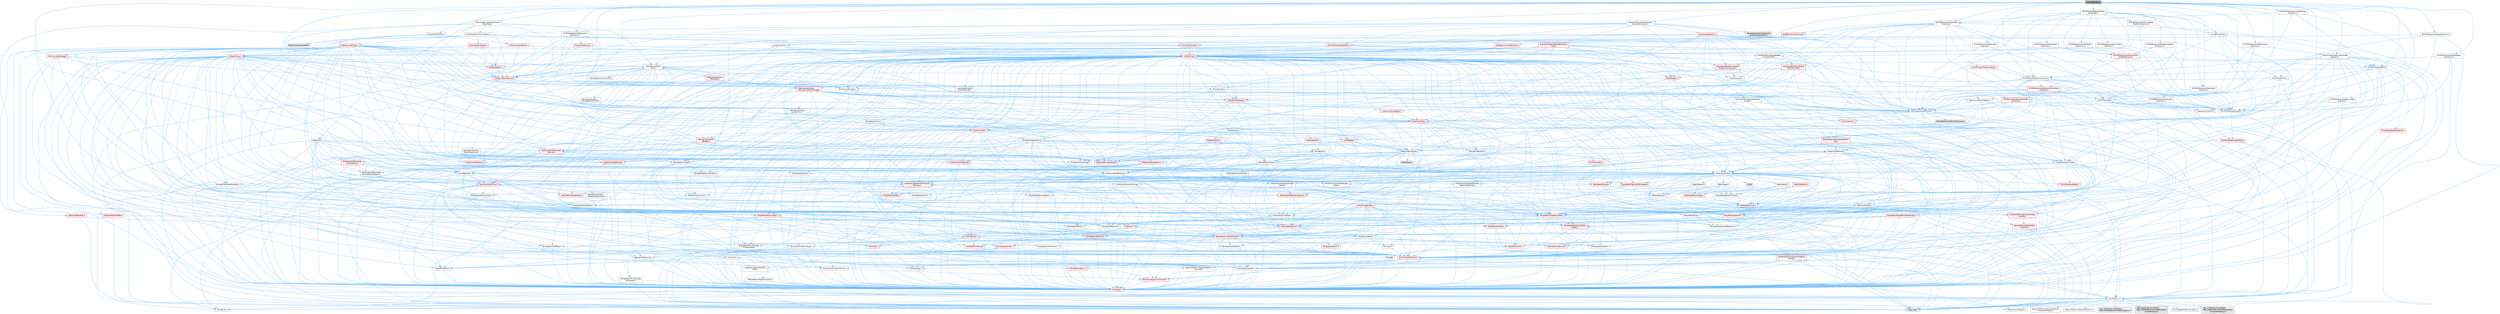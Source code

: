 digraph "ChannelModel.h"
{
 // INTERACTIVE_SVG=YES
 // LATEX_PDF_SIZE
  bgcolor="transparent";
  edge [fontname=Helvetica,fontsize=10,labelfontname=Helvetica,labelfontsize=10];
  node [fontname=Helvetica,fontsize=10,shape=box,height=0.2,width=0.4];
  Node1 [id="Node000001",label="ChannelModel.h",height=0.2,width=0.4,color="gray40", fillcolor="grey60", style="filled", fontcolor="black",tooltip=" "];
  Node1 -> Node2 [id="edge1_Node000001_Node000002",color="steelblue1",style="solid",tooltip=" "];
  Node2 [id="Node000002",label="Channels/MovieSceneChannel\lEditorData.h",height=0.2,width=0.4,color="grey40", fillcolor="white", style="filled",URL="$de/dee/MovieSceneChannelEditorData_8h.html",tooltip=" "];
  Node2 -> Node3 [id="edge2_Node000002_Node000003",color="steelblue1",style="solid",tooltip=" "];
  Node3 [id="Node000003",label="HAL/Platform.h",height=0.2,width=0.4,color="grey40", fillcolor="white", style="filled",URL="$d9/dd0/Platform_8h.html",tooltip=" "];
  Node3 -> Node4 [id="edge3_Node000003_Node000004",color="steelblue1",style="solid",tooltip=" "];
  Node4 [id="Node000004",label="Misc/Build.h",height=0.2,width=0.4,color="grey40", fillcolor="white", style="filled",URL="$d3/dbb/Build_8h.html",tooltip=" "];
  Node3 -> Node5 [id="edge4_Node000003_Node000005",color="steelblue1",style="solid",tooltip=" "];
  Node5 [id="Node000005",label="Misc/LargeWorldCoordinates.h",height=0.2,width=0.4,color="grey40", fillcolor="white", style="filled",URL="$d2/dcb/LargeWorldCoordinates_8h.html",tooltip=" "];
  Node3 -> Node6 [id="edge5_Node000003_Node000006",color="steelblue1",style="solid",tooltip=" "];
  Node6 [id="Node000006",label="type_traits",height=0.2,width=0.4,color="grey60", fillcolor="#E0E0E0", style="filled",tooltip=" "];
  Node3 -> Node7 [id="edge6_Node000003_Node000007",color="steelblue1",style="solid",tooltip=" "];
  Node7 [id="Node000007",label="PreprocessorHelpers.h",height=0.2,width=0.4,color="grey40", fillcolor="white", style="filled",URL="$db/ddb/PreprocessorHelpers_8h.html",tooltip=" "];
  Node3 -> Node8 [id="edge7_Node000003_Node000008",color="steelblue1",style="solid",tooltip=" "];
  Node8 [id="Node000008",label="UBT_COMPILED_PLATFORM\l/UBT_COMPILED_PLATFORMPlatform\lCompilerPreSetup.h",height=0.2,width=0.4,color="grey60", fillcolor="#E0E0E0", style="filled",tooltip=" "];
  Node3 -> Node9 [id="edge8_Node000003_Node000009",color="steelblue1",style="solid",tooltip=" "];
  Node9 [id="Node000009",label="GenericPlatform/GenericPlatform\lCompilerPreSetup.h",height=0.2,width=0.4,color="grey40", fillcolor="white", style="filled",URL="$d9/dc8/GenericPlatformCompilerPreSetup_8h.html",tooltip=" "];
  Node3 -> Node10 [id="edge9_Node000003_Node000010",color="steelblue1",style="solid",tooltip=" "];
  Node10 [id="Node000010",label="GenericPlatform/GenericPlatform.h",height=0.2,width=0.4,color="grey40", fillcolor="white", style="filled",URL="$d6/d84/GenericPlatform_8h.html",tooltip=" "];
  Node3 -> Node11 [id="edge10_Node000003_Node000011",color="steelblue1",style="solid",tooltip=" "];
  Node11 [id="Node000011",label="UBT_COMPILED_PLATFORM\l/UBT_COMPILED_PLATFORMPlatform.h",height=0.2,width=0.4,color="grey60", fillcolor="#E0E0E0", style="filled",tooltip=" "];
  Node3 -> Node12 [id="edge11_Node000003_Node000012",color="steelblue1",style="solid",tooltip=" "];
  Node12 [id="Node000012",label="UBT_COMPILED_PLATFORM\l/UBT_COMPILED_PLATFORMPlatform\lCompilerSetup.h",height=0.2,width=0.4,color="grey60", fillcolor="#E0E0E0", style="filled",tooltip=" "];
  Node2 -> Node13 [id="edge12_Node000002_Node000013",color="steelblue1",style="solid",tooltip=" "];
  Node13 [id="Node000013",label="Internationalization\l/Text.h",height=0.2,width=0.4,color="grey40", fillcolor="white", style="filled",URL="$d6/d35/Text_8h.html",tooltip=" "];
  Node13 -> Node14 [id="edge13_Node000013_Node000014",color="steelblue1",style="solid",tooltip=" "];
  Node14 [id="Node000014",label="CoreTypes.h",height=0.2,width=0.4,color="red", fillcolor="#FFF0F0", style="filled",URL="$dc/dec/CoreTypes_8h.html",tooltip=" "];
  Node14 -> Node3 [id="edge14_Node000014_Node000003",color="steelblue1",style="solid",tooltip=" "];
  Node13 -> Node18 [id="edge15_Node000013_Node000018",color="steelblue1",style="solid",tooltip=" "];
  Node18 [id="Node000018",label="HAL/PlatformAtomics.h",height=0.2,width=0.4,color="red", fillcolor="#FFF0F0", style="filled",URL="$d3/d36/PlatformAtomics_8h.html",tooltip=" "];
  Node18 -> Node14 [id="edge16_Node000018_Node000014",color="steelblue1",style="solid",tooltip=" "];
  Node13 -> Node21 [id="edge17_Node000013_Node000021",color="steelblue1",style="solid",tooltip=" "];
  Node21 [id="Node000021",label="Misc/AssertionMacros.h",height=0.2,width=0.4,color="red", fillcolor="#FFF0F0", style="filled",URL="$d0/dfa/AssertionMacros_8h.html",tooltip=" "];
  Node21 -> Node14 [id="edge18_Node000021_Node000014",color="steelblue1",style="solid",tooltip=" "];
  Node21 -> Node3 [id="edge19_Node000021_Node000003",color="steelblue1",style="solid",tooltip=" "];
  Node21 -> Node22 [id="edge20_Node000021_Node000022",color="steelblue1",style="solid",tooltip=" "];
  Node22 [id="Node000022",label="HAL/PlatformMisc.h",height=0.2,width=0.4,color="red", fillcolor="#FFF0F0", style="filled",URL="$d0/df5/PlatformMisc_8h.html",tooltip=" "];
  Node22 -> Node14 [id="edge21_Node000022_Node000014",color="steelblue1",style="solid",tooltip=" "];
  Node21 -> Node7 [id="edge22_Node000021_Node000007",color="steelblue1",style="solid",tooltip=" "];
  Node21 -> Node55 [id="edge23_Node000021_Node000055",color="steelblue1",style="solid",tooltip=" "];
  Node55 [id="Node000055",label="Templates/EnableIf.h",height=0.2,width=0.4,color="grey40", fillcolor="white", style="filled",URL="$d7/d60/EnableIf_8h.html",tooltip=" "];
  Node55 -> Node14 [id="edge24_Node000055_Node000014",color="steelblue1",style="solid",tooltip=" "];
  Node21 -> Node61 [id="edge25_Node000021_Node000061",color="steelblue1",style="solid",tooltip=" "];
  Node61 [id="Node000061",label="Misc/VarArgs.h",height=0.2,width=0.4,color="grey40", fillcolor="white", style="filled",URL="$d5/d6f/VarArgs_8h.html",tooltip=" "];
  Node61 -> Node14 [id="edge26_Node000061_Node000014",color="steelblue1",style="solid",tooltip=" "];
  Node13 -> Node46 [id="edge27_Node000013_Node000046",color="steelblue1",style="solid",tooltip=" "];
  Node46 [id="Node000046",label="Misc/EnumClassFlags.h",height=0.2,width=0.4,color="grey40", fillcolor="white", style="filled",URL="$d8/de7/EnumClassFlags_8h.html",tooltip=" "];
  Node13 -> Node69 [id="edge28_Node000013_Node000069",color="steelblue1",style="solid",tooltip=" "];
  Node69 [id="Node000069",label="Templates/UnrealTypeTraits.h",height=0.2,width=0.4,color="red", fillcolor="#FFF0F0", style="filled",URL="$d2/d2d/UnrealTypeTraits_8h.html",tooltip=" "];
  Node69 -> Node14 [id="edge29_Node000069_Node000014",color="steelblue1",style="solid",tooltip=" "];
  Node69 -> Node70 [id="edge30_Node000069_Node000070",color="steelblue1",style="solid",tooltip=" "];
  Node70 [id="Node000070",label="Templates/IsPointer.h",height=0.2,width=0.4,color="grey40", fillcolor="white", style="filled",URL="$d7/d05/IsPointer_8h.html",tooltip=" "];
  Node70 -> Node14 [id="edge31_Node000070_Node000014",color="steelblue1",style="solid",tooltip=" "];
  Node69 -> Node21 [id="edge32_Node000069_Node000021",color="steelblue1",style="solid",tooltip=" "];
  Node69 -> Node71 [id="edge33_Node000069_Node000071",color="steelblue1",style="solid",tooltip=" "];
  Node71 [id="Node000071",label="Templates/AndOrNot.h",height=0.2,width=0.4,color="grey40", fillcolor="white", style="filled",URL="$db/d0a/AndOrNot_8h.html",tooltip=" "];
  Node71 -> Node14 [id="edge34_Node000071_Node000014",color="steelblue1",style="solid",tooltip=" "];
  Node69 -> Node55 [id="edge35_Node000069_Node000055",color="steelblue1",style="solid",tooltip=" "];
  Node69 -> Node72 [id="edge36_Node000069_Node000072",color="steelblue1",style="solid",tooltip=" "];
  Node72 [id="Node000072",label="Templates/IsArithmetic.h",height=0.2,width=0.4,color="grey40", fillcolor="white", style="filled",URL="$d2/d5d/IsArithmetic_8h.html",tooltip=" "];
  Node72 -> Node14 [id="edge37_Node000072_Node000014",color="steelblue1",style="solid",tooltip=" "];
  Node69 -> Node74 [id="edge38_Node000069_Node000074",color="steelblue1",style="solid",tooltip=" "];
  Node74 [id="Node000074",label="Templates/IsPODType.h",height=0.2,width=0.4,color="grey40", fillcolor="white", style="filled",URL="$d7/db1/IsPODType_8h.html",tooltip=" "];
  Node74 -> Node14 [id="edge39_Node000074_Node000014",color="steelblue1",style="solid",tooltip=" "];
  Node69 -> Node75 [id="edge40_Node000069_Node000075",color="steelblue1",style="solid",tooltip=" "];
  Node75 [id="Node000075",label="Templates/IsUECoreType.h",height=0.2,width=0.4,color="grey40", fillcolor="white", style="filled",URL="$d1/db8/IsUECoreType_8h.html",tooltip=" "];
  Node75 -> Node14 [id="edge41_Node000075_Node000014",color="steelblue1",style="solid",tooltip=" "];
  Node75 -> Node6 [id="edge42_Node000075_Node000006",color="steelblue1",style="solid",tooltip=" "];
  Node69 -> Node76 [id="edge43_Node000069_Node000076",color="steelblue1",style="solid",tooltip=" "];
  Node76 [id="Node000076",label="Templates/IsTriviallyCopy\lConstructible.h",height=0.2,width=0.4,color="grey40", fillcolor="white", style="filled",URL="$d3/d78/IsTriviallyCopyConstructible_8h.html",tooltip=" "];
  Node76 -> Node14 [id="edge44_Node000076_Node000014",color="steelblue1",style="solid",tooltip=" "];
  Node76 -> Node6 [id="edge45_Node000076_Node000006",color="steelblue1",style="solid",tooltip=" "];
  Node13 -> Node77 [id="edge46_Node000013_Node000077",color="steelblue1",style="solid",tooltip=" "];
  Node77 [id="Node000077",label="Containers/Array.h",height=0.2,width=0.4,color="grey40", fillcolor="white", style="filled",URL="$df/dd0/Array_8h.html",tooltip=" "];
  Node77 -> Node14 [id="edge47_Node000077_Node000014",color="steelblue1",style="solid",tooltip=" "];
  Node77 -> Node21 [id="edge48_Node000077_Node000021",color="steelblue1",style="solid",tooltip=" "];
  Node77 -> Node78 [id="edge49_Node000077_Node000078",color="steelblue1",style="solid",tooltip=" "];
  Node78 [id="Node000078",label="Misc/IntrusiveUnsetOptional\lState.h",height=0.2,width=0.4,color="grey40", fillcolor="white", style="filled",URL="$d2/d0a/IntrusiveUnsetOptionalState_8h.html",tooltip=" "];
  Node78 -> Node79 [id="edge50_Node000078_Node000079",color="steelblue1",style="solid",tooltip=" "];
  Node79 [id="Node000079",label="Misc/OptionalFwd.h",height=0.2,width=0.4,color="grey40", fillcolor="white", style="filled",URL="$dc/d50/OptionalFwd_8h.html",tooltip=" "];
  Node77 -> Node80 [id="edge51_Node000077_Node000080",color="steelblue1",style="solid",tooltip=" "];
  Node80 [id="Node000080",label="Misc/ReverseIterate.h",height=0.2,width=0.4,color="red", fillcolor="#FFF0F0", style="filled",URL="$db/de3/ReverseIterate_8h.html",tooltip=" "];
  Node80 -> Node3 [id="edge52_Node000080_Node000003",color="steelblue1",style="solid",tooltip=" "];
  Node77 -> Node82 [id="edge53_Node000077_Node000082",color="steelblue1",style="solid",tooltip=" "];
  Node82 [id="Node000082",label="HAL/UnrealMemory.h",height=0.2,width=0.4,color="red", fillcolor="#FFF0F0", style="filled",URL="$d9/d96/UnrealMemory_8h.html",tooltip=" "];
  Node82 -> Node14 [id="edge54_Node000082_Node000014",color="steelblue1",style="solid",tooltip=" "];
  Node82 -> Node86 [id="edge55_Node000082_Node000086",color="steelblue1",style="solid",tooltip=" "];
  Node86 [id="Node000086",label="HAL/MemoryBase.h",height=0.2,width=0.4,color="grey40", fillcolor="white", style="filled",URL="$d6/d9f/MemoryBase_8h.html",tooltip=" "];
  Node86 -> Node14 [id="edge56_Node000086_Node000014",color="steelblue1",style="solid",tooltip=" "];
  Node86 -> Node18 [id="edge57_Node000086_Node000018",color="steelblue1",style="solid",tooltip=" "];
  Node86 -> Node34 [id="edge58_Node000086_Node000034",color="steelblue1",style="solid",tooltip=" "];
  Node34 [id="Node000034",label="HAL/PlatformCrt.h",height=0.2,width=0.4,color="red", fillcolor="#FFF0F0", style="filled",URL="$d8/d75/PlatformCrt_8h.html",tooltip=" "];
  Node34 -> Node35 [id="edge59_Node000034_Node000035",color="steelblue1",style="solid",tooltip=" "];
  Node35 [id="Node000035",label="new",height=0.2,width=0.4,color="grey60", fillcolor="#E0E0E0", style="filled",tooltip=" "];
  Node86 -> Node87 [id="edge60_Node000086_Node000087",color="steelblue1",style="solid",tooltip=" "];
  Node87 [id="Node000087",label="Misc/Exec.h",height=0.2,width=0.4,color="grey40", fillcolor="white", style="filled",URL="$de/ddb/Exec_8h.html",tooltip=" "];
  Node87 -> Node14 [id="edge61_Node000087_Node000014",color="steelblue1",style="solid",tooltip=" "];
  Node87 -> Node21 [id="edge62_Node000087_Node000021",color="steelblue1",style="solid",tooltip=" "];
  Node86 -> Node88 [id="edge63_Node000086_Node000088",color="steelblue1",style="solid",tooltip=" "];
  Node88 [id="Node000088",label="Misc/OutputDevice.h",height=0.2,width=0.4,color="red", fillcolor="#FFF0F0", style="filled",URL="$d7/d32/OutputDevice_8h.html",tooltip=" "];
  Node88 -> Node29 [id="edge64_Node000088_Node000029",color="steelblue1",style="solid",tooltip=" "];
  Node29 [id="Node000029",label="CoreFwd.h",height=0.2,width=0.4,color="grey40", fillcolor="white", style="filled",URL="$d1/d1e/CoreFwd_8h.html",tooltip=" "];
  Node29 -> Node14 [id="edge65_Node000029_Node000014",color="steelblue1",style="solid",tooltip=" "];
  Node29 -> Node30 [id="edge66_Node000029_Node000030",color="steelblue1",style="solid",tooltip=" "];
  Node30 [id="Node000030",label="Containers/ContainersFwd.h",height=0.2,width=0.4,color="grey40", fillcolor="white", style="filled",URL="$d4/d0a/ContainersFwd_8h.html",tooltip=" "];
  Node30 -> Node3 [id="edge67_Node000030_Node000003",color="steelblue1",style="solid",tooltip=" "];
  Node30 -> Node14 [id="edge68_Node000030_Node000014",color="steelblue1",style="solid",tooltip=" "];
  Node30 -> Node27 [id="edge69_Node000030_Node000027",color="steelblue1",style="solid",tooltip=" "];
  Node27 [id="Node000027",label="Traits/IsContiguousContainer.h",height=0.2,width=0.4,color="red", fillcolor="#FFF0F0", style="filled",URL="$d5/d3c/IsContiguousContainer_8h.html",tooltip=" "];
  Node27 -> Node14 [id="edge70_Node000027_Node000014",color="steelblue1",style="solid",tooltip=" "];
  Node29 -> Node31 [id="edge71_Node000029_Node000031",color="steelblue1",style="solid",tooltip=" "];
  Node31 [id="Node000031",label="Math/MathFwd.h",height=0.2,width=0.4,color="grey40", fillcolor="white", style="filled",URL="$d2/d10/MathFwd_8h.html",tooltip=" "];
  Node31 -> Node3 [id="edge72_Node000031_Node000003",color="steelblue1",style="solid",tooltip=" "];
  Node29 -> Node32 [id="edge73_Node000029_Node000032",color="steelblue1",style="solid",tooltip=" "];
  Node32 [id="Node000032",label="UObject/UObjectHierarchy\lFwd.h",height=0.2,width=0.4,color="grey40", fillcolor="white", style="filled",URL="$d3/d13/UObjectHierarchyFwd_8h.html",tooltip=" "];
  Node88 -> Node14 [id="edge74_Node000088_Node000014",color="steelblue1",style="solid",tooltip=" "];
  Node88 -> Node89 [id="edge75_Node000088_Node000089",color="steelblue1",style="solid",tooltip=" "];
  Node89 [id="Node000089",label="Logging/LogVerbosity.h",height=0.2,width=0.4,color="grey40", fillcolor="white", style="filled",URL="$d2/d8f/LogVerbosity_8h.html",tooltip=" "];
  Node89 -> Node14 [id="edge76_Node000089_Node000014",color="steelblue1",style="solid",tooltip=" "];
  Node88 -> Node61 [id="edge77_Node000088_Node000061",color="steelblue1",style="solid",tooltip=" "];
  Node86 -> Node90 [id="edge78_Node000086_Node000090",color="steelblue1",style="solid",tooltip=" "];
  Node90 [id="Node000090",label="Templates/Atomic.h",height=0.2,width=0.4,color="red", fillcolor="#FFF0F0", style="filled",URL="$d3/d91/Atomic_8h.html",tooltip=" "];
  Node82 -> Node97 [id="edge79_Node000082_Node000097",color="steelblue1",style="solid",tooltip=" "];
  Node97 [id="Node000097",label="HAL/PlatformMemory.h",height=0.2,width=0.4,color="red", fillcolor="#FFF0F0", style="filled",URL="$de/d68/PlatformMemory_8h.html",tooltip=" "];
  Node97 -> Node14 [id="edge80_Node000097_Node000014",color="steelblue1",style="solid",tooltip=" "];
  Node82 -> Node70 [id="edge81_Node000082_Node000070",color="steelblue1",style="solid",tooltip=" "];
  Node77 -> Node69 [id="edge82_Node000077_Node000069",color="steelblue1",style="solid",tooltip=" "];
  Node77 -> Node100 [id="edge83_Node000077_Node000100",color="steelblue1",style="solid",tooltip=" "];
  Node100 [id="Node000100",label="Templates/UnrealTemplate.h",height=0.2,width=0.4,color="red", fillcolor="#FFF0F0", style="filled",URL="$d4/d24/UnrealTemplate_8h.html",tooltip=" "];
  Node100 -> Node14 [id="edge84_Node000100_Node000014",color="steelblue1",style="solid",tooltip=" "];
  Node100 -> Node70 [id="edge85_Node000100_Node000070",color="steelblue1",style="solid",tooltip=" "];
  Node100 -> Node82 [id="edge86_Node000100_Node000082",color="steelblue1",style="solid",tooltip=" "];
  Node100 -> Node69 [id="edge87_Node000100_Node000069",color="steelblue1",style="solid",tooltip=" "];
  Node100 -> Node103 [id="edge88_Node000100_Node000103",color="steelblue1",style="solid",tooltip=" "];
  Node103 [id="Node000103",label="Templates/RemoveReference.h",height=0.2,width=0.4,color="grey40", fillcolor="white", style="filled",URL="$da/dbe/RemoveReference_8h.html",tooltip=" "];
  Node103 -> Node14 [id="edge89_Node000103_Node000014",color="steelblue1",style="solid",tooltip=" "];
  Node100 -> Node63 [id="edge90_Node000100_Node000063",color="steelblue1",style="solid",tooltip=" "];
  Node63 [id="Node000063",label="Templates/Requires.h",height=0.2,width=0.4,color="grey40", fillcolor="white", style="filled",URL="$dc/d96/Requires_8h.html",tooltip=" "];
  Node63 -> Node55 [id="edge91_Node000063_Node000055",color="steelblue1",style="solid",tooltip=" "];
  Node63 -> Node6 [id="edge92_Node000063_Node000006",color="steelblue1",style="solid",tooltip=" "];
  Node100 -> Node104 [id="edge93_Node000100_Node000104",color="steelblue1",style="solid",tooltip=" "];
  Node104 [id="Node000104",label="Templates/TypeCompatible\lBytes.h",height=0.2,width=0.4,color="red", fillcolor="#FFF0F0", style="filled",URL="$df/d0a/TypeCompatibleBytes_8h.html",tooltip=" "];
  Node104 -> Node14 [id="edge94_Node000104_Node000014",color="steelblue1",style="solid",tooltip=" "];
  Node104 -> Node35 [id="edge95_Node000104_Node000035",color="steelblue1",style="solid",tooltip=" "];
  Node104 -> Node6 [id="edge96_Node000104_Node000006",color="steelblue1",style="solid",tooltip=" "];
  Node100 -> Node64 [id="edge97_Node000100_Node000064",color="steelblue1",style="solid",tooltip=" "];
  Node64 [id="Node000064",label="Templates/Identity.h",height=0.2,width=0.4,color="grey40", fillcolor="white", style="filled",URL="$d0/dd5/Identity_8h.html",tooltip=" "];
  Node100 -> Node27 [id="edge98_Node000100_Node000027",color="steelblue1",style="solid",tooltip=" "];
  Node100 -> Node6 [id="edge99_Node000100_Node000006",color="steelblue1",style="solid",tooltip=" "];
  Node77 -> Node106 [id="edge100_Node000077_Node000106",color="steelblue1",style="solid",tooltip=" "];
  Node106 [id="Node000106",label="Containers/AllowShrinking.h",height=0.2,width=0.4,color="grey40", fillcolor="white", style="filled",URL="$d7/d1a/AllowShrinking_8h.html",tooltip=" "];
  Node106 -> Node14 [id="edge101_Node000106_Node000014",color="steelblue1",style="solid",tooltip=" "];
  Node77 -> Node107 [id="edge102_Node000077_Node000107",color="steelblue1",style="solid",tooltip=" "];
  Node107 [id="Node000107",label="Containers/ContainerAllocation\lPolicies.h",height=0.2,width=0.4,color="red", fillcolor="#FFF0F0", style="filled",URL="$d7/dff/ContainerAllocationPolicies_8h.html",tooltip=" "];
  Node107 -> Node14 [id="edge103_Node000107_Node000014",color="steelblue1",style="solid",tooltip=" "];
  Node107 -> Node107 [id="edge104_Node000107_Node000107",color="steelblue1",style="solid",tooltip=" "];
  Node107 -> Node109 [id="edge105_Node000107_Node000109",color="steelblue1",style="solid",tooltip=" "];
  Node109 [id="Node000109",label="HAL/PlatformMath.h",height=0.2,width=0.4,color="red", fillcolor="#FFF0F0", style="filled",URL="$dc/d53/PlatformMath_8h.html",tooltip=" "];
  Node109 -> Node14 [id="edge106_Node000109_Node000014",color="steelblue1",style="solid",tooltip=" "];
  Node107 -> Node82 [id="edge107_Node000107_Node000082",color="steelblue1",style="solid",tooltip=" "];
  Node107 -> Node44 [id="edge108_Node000107_Node000044",color="steelblue1",style="solid",tooltip=" "];
  Node44 [id="Node000044",label="Math/NumericLimits.h",height=0.2,width=0.4,color="grey40", fillcolor="white", style="filled",URL="$df/d1b/NumericLimits_8h.html",tooltip=" "];
  Node44 -> Node14 [id="edge109_Node000044_Node000014",color="steelblue1",style="solid",tooltip=" "];
  Node107 -> Node21 [id="edge110_Node000107_Node000021",color="steelblue1",style="solid",tooltip=" "];
  Node107 -> Node118 [id="edge111_Node000107_Node000118",color="steelblue1",style="solid",tooltip=" "];
  Node118 [id="Node000118",label="Templates/MemoryOps.h",height=0.2,width=0.4,color="red", fillcolor="#FFF0F0", style="filled",URL="$db/dea/MemoryOps_8h.html",tooltip=" "];
  Node118 -> Node14 [id="edge112_Node000118_Node000014",color="steelblue1",style="solid",tooltip=" "];
  Node118 -> Node82 [id="edge113_Node000118_Node000082",color="steelblue1",style="solid",tooltip=" "];
  Node118 -> Node95 [id="edge114_Node000118_Node000095",color="steelblue1",style="solid",tooltip=" "];
  Node95 [id="Node000095",label="Templates/IsTriviallyCopy\lAssignable.h",height=0.2,width=0.4,color="grey40", fillcolor="white", style="filled",URL="$d2/df2/IsTriviallyCopyAssignable_8h.html",tooltip=" "];
  Node95 -> Node14 [id="edge115_Node000095_Node000014",color="steelblue1",style="solid",tooltip=" "];
  Node95 -> Node6 [id="edge116_Node000095_Node000006",color="steelblue1",style="solid",tooltip=" "];
  Node118 -> Node76 [id="edge117_Node000118_Node000076",color="steelblue1",style="solid",tooltip=" "];
  Node118 -> Node63 [id="edge118_Node000118_Node000063",color="steelblue1",style="solid",tooltip=" "];
  Node118 -> Node69 [id="edge119_Node000118_Node000069",color="steelblue1",style="solid",tooltip=" "];
  Node118 -> Node35 [id="edge120_Node000118_Node000035",color="steelblue1",style="solid",tooltip=" "];
  Node118 -> Node6 [id="edge121_Node000118_Node000006",color="steelblue1",style="solid",tooltip=" "];
  Node107 -> Node104 [id="edge122_Node000107_Node000104",color="steelblue1",style="solid",tooltip=" "];
  Node107 -> Node6 [id="edge123_Node000107_Node000006",color="steelblue1",style="solid",tooltip=" "];
  Node77 -> Node119 [id="edge124_Node000077_Node000119",color="steelblue1",style="solid",tooltip=" "];
  Node119 [id="Node000119",label="Containers/ContainerElement\lTypeCompatibility.h",height=0.2,width=0.4,color="grey40", fillcolor="white", style="filled",URL="$df/ddf/ContainerElementTypeCompatibility_8h.html",tooltip=" "];
  Node119 -> Node14 [id="edge125_Node000119_Node000014",color="steelblue1",style="solid",tooltip=" "];
  Node119 -> Node69 [id="edge126_Node000119_Node000069",color="steelblue1",style="solid",tooltip=" "];
  Node77 -> Node120 [id="edge127_Node000077_Node000120",color="steelblue1",style="solid",tooltip=" "];
  Node120 [id="Node000120",label="Serialization/Archive.h",height=0.2,width=0.4,color="red", fillcolor="#FFF0F0", style="filled",URL="$d7/d3b/Archive_8h.html",tooltip=" "];
  Node120 -> Node29 [id="edge128_Node000120_Node000029",color="steelblue1",style="solid",tooltip=" "];
  Node120 -> Node14 [id="edge129_Node000120_Node000014",color="steelblue1",style="solid",tooltip=" "];
  Node120 -> Node121 [id="edge130_Node000120_Node000121",color="steelblue1",style="solid",tooltip=" "];
  Node121 [id="Node000121",label="HAL/PlatformProperties.h",height=0.2,width=0.4,color="red", fillcolor="#FFF0F0", style="filled",URL="$d9/db0/PlatformProperties_8h.html",tooltip=" "];
  Node121 -> Node14 [id="edge131_Node000121_Node000014",color="steelblue1",style="solid",tooltip=" "];
  Node120 -> Node124 [id="edge132_Node000120_Node000124",color="steelblue1",style="solid",tooltip=" "];
  Node124 [id="Node000124",label="Internationalization\l/TextNamespaceFwd.h",height=0.2,width=0.4,color="grey40", fillcolor="white", style="filled",URL="$d8/d97/TextNamespaceFwd_8h.html",tooltip=" "];
  Node124 -> Node14 [id="edge133_Node000124_Node000014",color="steelblue1",style="solid",tooltip=" "];
  Node120 -> Node31 [id="edge134_Node000120_Node000031",color="steelblue1",style="solid",tooltip=" "];
  Node120 -> Node21 [id="edge135_Node000120_Node000021",color="steelblue1",style="solid",tooltip=" "];
  Node120 -> Node4 [id="edge136_Node000120_Node000004",color="steelblue1",style="solid",tooltip=" "];
  Node120 -> Node125 [id="edge137_Node000120_Node000125",color="steelblue1",style="solid",tooltip=" "];
  Node125 [id="Node000125",label="Misc/EngineVersionBase.h",height=0.2,width=0.4,color="grey40", fillcolor="white", style="filled",URL="$d5/d2b/EngineVersionBase_8h.html",tooltip=" "];
  Node125 -> Node14 [id="edge138_Node000125_Node000014",color="steelblue1",style="solid",tooltip=" "];
  Node120 -> Node61 [id="edge139_Node000120_Node000061",color="steelblue1",style="solid",tooltip=" "];
  Node120 -> Node55 [id="edge140_Node000120_Node000055",color="steelblue1",style="solid",tooltip=" "];
  Node120 -> Node128 [id="edge141_Node000120_Node000128",color="steelblue1",style="solid",tooltip=" "];
  Node128 [id="Node000128",label="Templates/IsEnumClass.h",height=0.2,width=0.4,color="grey40", fillcolor="white", style="filled",URL="$d7/d15/IsEnumClass_8h.html",tooltip=" "];
  Node128 -> Node14 [id="edge142_Node000128_Node000014",color="steelblue1",style="solid",tooltip=" "];
  Node128 -> Node71 [id="edge143_Node000128_Node000071",color="steelblue1",style="solid",tooltip=" "];
  Node120 -> Node100 [id="edge144_Node000120_Node000100",color="steelblue1",style="solid",tooltip=" "];
  Node77 -> Node130 [id="edge145_Node000077_Node000130",color="steelblue1",style="solid",tooltip=" "];
  Node130 [id="Node000130",label="Serialization/MemoryImage\lWriter.h",height=0.2,width=0.4,color="grey40", fillcolor="white", style="filled",URL="$d0/d08/MemoryImageWriter_8h.html",tooltip=" "];
  Node130 -> Node14 [id="edge146_Node000130_Node000014",color="steelblue1",style="solid",tooltip=" "];
  Node130 -> Node131 [id="edge147_Node000130_Node000131",color="steelblue1",style="solid",tooltip=" "];
  Node131 [id="Node000131",label="Serialization/MemoryLayout.h",height=0.2,width=0.4,color="red", fillcolor="#FFF0F0", style="filled",URL="$d7/d66/MemoryLayout_8h.html",tooltip=" "];
  Node131 -> Node134 [id="edge148_Node000131_Node000134",color="steelblue1",style="solid",tooltip=" "];
  Node134 [id="Node000134",label="Containers/EnumAsByte.h",height=0.2,width=0.4,color="grey40", fillcolor="white", style="filled",URL="$d6/d9a/EnumAsByte_8h.html",tooltip=" "];
  Node134 -> Node14 [id="edge149_Node000134_Node000014",color="steelblue1",style="solid",tooltip=" "];
  Node134 -> Node74 [id="edge150_Node000134_Node000074",color="steelblue1",style="solid",tooltip=" "];
  Node134 -> Node135 [id="edge151_Node000134_Node000135",color="steelblue1",style="solid",tooltip=" "];
  Node135 [id="Node000135",label="Templates/TypeHash.h",height=0.2,width=0.4,color="red", fillcolor="#FFF0F0", style="filled",URL="$d1/d62/TypeHash_8h.html",tooltip=" "];
  Node135 -> Node14 [id="edge152_Node000135_Node000014",color="steelblue1",style="solid",tooltip=" "];
  Node135 -> Node63 [id="edge153_Node000135_Node000063",color="steelblue1",style="solid",tooltip=" "];
  Node135 -> Node136 [id="edge154_Node000135_Node000136",color="steelblue1",style="solid",tooltip=" "];
  Node136 [id="Node000136",label="Misc/Crc.h",height=0.2,width=0.4,color="red", fillcolor="#FFF0F0", style="filled",URL="$d4/dd2/Crc_8h.html",tooltip=" "];
  Node136 -> Node14 [id="edge155_Node000136_Node000014",color="steelblue1",style="solid",tooltip=" "];
  Node136 -> Node84 [id="edge156_Node000136_Node000084",color="steelblue1",style="solid",tooltip=" "];
  Node84 [id="Node000084",label="HAL/PlatformString.h",height=0.2,width=0.4,color="red", fillcolor="#FFF0F0", style="filled",URL="$db/db5/PlatformString_8h.html",tooltip=" "];
  Node84 -> Node14 [id="edge157_Node000084_Node000014",color="steelblue1",style="solid",tooltip=" "];
  Node136 -> Node21 [id="edge158_Node000136_Node000021",color="steelblue1",style="solid",tooltip=" "];
  Node136 -> Node137 [id="edge159_Node000136_Node000137",color="steelblue1",style="solid",tooltip=" "];
  Node137 [id="Node000137",label="Misc/CString.h",height=0.2,width=0.4,color="red", fillcolor="#FFF0F0", style="filled",URL="$d2/d49/CString_8h.html",tooltip=" "];
  Node137 -> Node14 [id="edge160_Node000137_Node000014",color="steelblue1",style="solid",tooltip=" "];
  Node137 -> Node34 [id="edge161_Node000137_Node000034",color="steelblue1",style="solid",tooltip=" "];
  Node137 -> Node84 [id="edge162_Node000137_Node000084",color="steelblue1",style="solid",tooltip=" "];
  Node137 -> Node21 [id="edge163_Node000137_Node000021",color="steelblue1",style="solid",tooltip=" "];
  Node137 -> Node138 [id="edge164_Node000137_Node000138",color="steelblue1",style="solid",tooltip=" "];
  Node138 [id="Node000138",label="Misc/Char.h",height=0.2,width=0.4,color="red", fillcolor="#FFF0F0", style="filled",URL="$d0/d58/Char_8h.html",tooltip=" "];
  Node138 -> Node14 [id="edge165_Node000138_Node000014",color="steelblue1",style="solid",tooltip=" "];
  Node138 -> Node6 [id="edge166_Node000138_Node000006",color="steelblue1",style="solid",tooltip=" "];
  Node137 -> Node61 [id="edge167_Node000137_Node000061",color="steelblue1",style="solid",tooltip=" "];
  Node136 -> Node138 [id="edge168_Node000136_Node000138",color="steelblue1",style="solid",tooltip=" "];
  Node136 -> Node69 [id="edge169_Node000136_Node000069",color="steelblue1",style="solid",tooltip=" "];
  Node135 -> Node6 [id="edge170_Node000135_Node000006",color="steelblue1",style="solid",tooltip=" "];
  Node131 -> Node24 [id="edge171_Node000131_Node000024",color="steelblue1",style="solid",tooltip=" "];
  Node24 [id="Node000024",label="Containers/StringFwd.h",height=0.2,width=0.4,color="grey40", fillcolor="white", style="filled",URL="$df/d37/StringFwd_8h.html",tooltip=" "];
  Node24 -> Node14 [id="edge172_Node000024_Node000014",color="steelblue1",style="solid",tooltip=" "];
  Node24 -> Node25 [id="edge173_Node000024_Node000025",color="steelblue1",style="solid",tooltip=" "];
  Node25 [id="Node000025",label="Traits/ElementType.h",height=0.2,width=0.4,color="red", fillcolor="#FFF0F0", style="filled",URL="$d5/d4f/ElementType_8h.html",tooltip=" "];
  Node25 -> Node3 [id="edge174_Node000025_Node000003",color="steelblue1",style="solid",tooltip=" "];
  Node25 -> Node6 [id="edge175_Node000025_Node000006",color="steelblue1",style="solid",tooltip=" "];
  Node24 -> Node27 [id="edge176_Node000024_Node000027",color="steelblue1",style="solid",tooltip=" "];
  Node131 -> Node82 [id="edge177_Node000131_Node000082",color="steelblue1",style="solid",tooltip=" "];
  Node131 -> Node55 [id="edge178_Node000131_Node000055",color="steelblue1",style="solid",tooltip=" "];
  Node131 -> Node100 [id="edge179_Node000131_Node000100",color="steelblue1",style="solid",tooltip=" "];
  Node77 -> Node144 [id="edge180_Node000077_Node000144",color="steelblue1",style="solid",tooltip=" "];
  Node144 [id="Node000144",label="Algo/Heapify.h",height=0.2,width=0.4,color="grey40", fillcolor="white", style="filled",URL="$d0/d2a/Heapify_8h.html",tooltip=" "];
  Node144 -> Node145 [id="edge181_Node000144_Node000145",color="steelblue1",style="solid",tooltip=" "];
  Node145 [id="Node000145",label="Algo/Impl/BinaryHeap.h",height=0.2,width=0.4,color="red", fillcolor="#FFF0F0", style="filled",URL="$d7/da3/Algo_2Impl_2BinaryHeap_8h.html",tooltip=" "];
  Node145 -> Node146 [id="edge182_Node000145_Node000146",color="steelblue1",style="solid",tooltip=" "];
  Node146 [id="Node000146",label="Templates/Invoke.h",height=0.2,width=0.4,color="red", fillcolor="#FFF0F0", style="filled",URL="$d7/deb/Invoke_8h.html",tooltip=" "];
  Node146 -> Node14 [id="edge183_Node000146_Node000014",color="steelblue1",style="solid",tooltip=" "];
  Node146 -> Node100 [id="edge184_Node000146_Node000100",color="steelblue1",style="solid",tooltip=" "];
  Node146 -> Node6 [id="edge185_Node000146_Node000006",color="steelblue1",style="solid",tooltip=" "];
  Node145 -> Node6 [id="edge186_Node000145_Node000006",color="steelblue1",style="solid",tooltip=" "];
  Node144 -> Node150 [id="edge187_Node000144_Node000150",color="steelblue1",style="solid",tooltip=" "];
  Node150 [id="Node000150",label="Templates/IdentityFunctor.h",height=0.2,width=0.4,color="grey40", fillcolor="white", style="filled",URL="$d7/d2e/IdentityFunctor_8h.html",tooltip=" "];
  Node150 -> Node3 [id="edge188_Node000150_Node000003",color="steelblue1",style="solid",tooltip=" "];
  Node144 -> Node146 [id="edge189_Node000144_Node000146",color="steelblue1",style="solid",tooltip=" "];
  Node144 -> Node151 [id="edge190_Node000144_Node000151",color="steelblue1",style="solid",tooltip=" "];
  Node151 [id="Node000151",label="Templates/Less.h",height=0.2,width=0.4,color="grey40", fillcolor="white", style="filled",URL="$de/dc8/Less_8h.html",tooltip=" "];
  Node151 -> Node14 [id="edge191_Node000151_Node000014",color="steelblue1",style="solid",tooltip=" "];
  Node151 -> Node100 [id="edge192_Node000151_Node000100",color="steelblue1",style="solid",tooltip=" "];
  Node144 -> Node100 [id="edge193_Node000144_Node000100",color="steelblue1",style="solid",tooltip=" "];
  Node77 -> Node152 [id="edge194_Node000077_Node000152",color="steelblue1",style="solid",tooltip=" "];
  Node152 [id="Node000152",label="Algo/HeapSort.h",height=0.2,width=0.4,color="grey40", fillcolor="white", style="filled",URL="$d3/d92/HeapSort_8h.html",tooltip=" "];
  Node152 -> Node145 [id="edge195_Node000152_Node000145",color="steelblue1",style="solid",tooltip=" "];
  Node152 -> Node150 [id="edge196_Node000152_Node000150",color="steelblue1",style="solid",tooltip=" "];
  Node152 -> Node151 [id="edge197_Node000152_Node000151",color="steelblue1",style="solid",tooltip=" "];
  Node152 -> Node100 [id="edge198_Node000152_Node000100",color="steelblue1",style="solid",tooltip=" "];
  Node77 -> Node153 [id="edge199_Node000077_Node000153",color="steelblue1",style="solid",tooltip=" "];
  Node153 [id="Node000153",label="Algo/IsHeap.h",height=0.2,width=0.4,color="grey40", fillcolor="white", style="filled",URL="$de/d32/IsHeap_8h.html",tooltip=" "];
  Node153 -> Node145 [id="edge200_Node000153_Node000145",color="steelblue1",style="solid",tooltip=" "];
  Node153 -> Node150 [id="edge201_Node000153_Node000150",color="steelblue1",style="solid",tooltip=" "];
  Node153 -> Node146 [id="edge202_Node000153_Node000146",color="steelblue1",style="solid",tooltip=" "];
  Node153 -> Node151 [id="edge203_Node000153_Node000151",color="steelblue1",style="solid",tooltip=" "];
  Node153 -> Node100 [id="edge204_Node000153_Node000100",color="steelblue1",style="solid",tooltip=" "];
  Node77 -> Node145 [id="edge205_Node000077_Node000145",color="steelblue1",style="solid",tooltip=" "];
  Node77 -> Node154 [id="edge206_Node000077_Node000154",color="steelblue1",style="solid",tooltip=" "];
  Node154 [id="Node000154",label="Algo/StableSort.h",height=0.2,width=0.4,color="red", fillcolor="#FFF0F0", style="filled",URL="$d7/d3c/StableSort_8h.html",tooltip=" "];
  Node154 -> Node150 [id="edge207_Node000154_Node000150",color="steelblue1",style="solid",tooltip=" "];
  Node154 -> Node146 [id="edge208_Node000154_Node000146",color="steelblue1",style="solid",tooltip=" "];
  Node154 -> Node151 [id="edge209_Node000154_Node000151",color="steelblue1",style="solid",tooltip=" "];
  Node154 -> Node100 [id="edge210_Node000154_Node000100",color="steelblue1",style="solid",tooltip=" "];
  Node77 -> Node157 [id="edge211_Node000077_Node000157",color="steelblue1",style="solid",tooltip=" "];
  Node157 [id="Node000157",label="Concepts/GetTypeHashable.h",height=0.2,width=0.4,color="grey40", fillcolor="white", style="filled",URL="$d3/da2/GetTypeHashable_8h.html",tooltip=" "];
  Node157 -> Node14 [id="edge212_Node000157_Node000014",color="steelblue1",style="solid",tooltip=" "];
  Node157 -> Node135 [id="edge213_Node000157_Node000135",color="steelblue1",style="solid",tooltip=" "];
  Node77 -> Node150 [id="edge214_Node000077_Node000150",color="steelblue1",style="solid",tooltip=" "];
  Node77 -> Node146 [id="edge215_Node000077_Node000146",color="steelblue1",style="solid",tooltip=" "];
  Node77 -> Node151 [id="edge216_Node000077_Node000151",color="steelblue1",style="solid",tooltip=" "];
  Node77 -> Node158 [id="edge217_Node000077_Node000158",color="steelblue1",style="solid",tooltip=" "];
  Node158 [id="Node000158",label="Templates/LosesQualifiers\lFromTo.h",height=0.2,width=0.4,color="red", fillcolor="#FFF0F0", style="filled",URL="$d2/db3/LosesQualifiersFromTo_8h.html",tooltip=" "];
  Node158 -> Node6 [id="edge218_Node000158_Node000006",color="steelblue1",style="solid",tooltip=" "];
  Node77 -> Node63 [id="edge219_Node000077_Node000063",color="steelblue1",style="solid",tooltip=" "];
  Node77 -> Node159 [id="edge220_Node000077_Node000159",color="steelblue1",style="solid",tooltip=" "];
  Node159 [id="Node000159",label="Templates/Sorting.h",height=0.2,width=0.4,color="red", fillcolor="#FFF0F0", style="filled",URL="$d3/d9e/Sorting_8h.html",tooltip=" "];
  Node159 -> Node14 [id="edge221_Node000159_Node000014",color="steelblue1",style="solid",tooltip=" "];
  Node159 -> Node109 [id="edge222_Node000159_Node000109",color="steelblue1",style="solid",tooltip=" "];
  Node159 -> Node151 [id="edge223_Node000159_Node000151",color="steelblue1",style="solid",tooltip=" "];
  Node77 -> Node163 [id="edge224_Node000077_Node000163",color="steelblue1",style="solid",tooltip=" "];
  Node163 [id="Node000163",label="Templates/AlignmentTemplates.h",height=0.2,width=0.4,color="red", fillcolor="#FFF0F0", style="filled",URL="$dd/d32/AlignmentTemplates_8h.html",tooltip=" "];
  Node163 -> Node14 [id="edge225_Node000163_Node000014",color="steelblue1",style="solid",tooltip=" "];
  Node163 -> Node70 [id="edge226_Node000163_Node000070",color="steelblue1",style="solid",tooltip=" "];
  Node77 -> Node25 [id="edge227_Node000077_Node000025",color="steelblue1",style="solid",tooltip=" "];
  Node77 -> Node115 [id="edge228_Node000077_Node000115",color="steelblue1",style="solid",tooltip=" "];
  Node115 [id="Node000115",label="limits",height=0.2,width=0.4,color="grey60", fillcolor="#E0E0E0", style="filled",tooltip=" "];
  Node77 -> Node6 [id="edge229_Node000077_Node000006",color="steelblue1",style="solid",tooltip=" "];
  Node13 -> Node164 [id="edge230_Node000013_Node000164",color="steelblue1",style="solid",tooltip=" "];
  Node164 [id="Node000164",label="Containers/UnrealString.h",height=0.2,width=0.4,color="red", fillcolor="#FFF0F0", style="filled",URL="$d5/dba/UnrealString_8h.html",tooltip=" "];
  Node13 -> Node168 [id="edge231_Node000013_Node000168",color="steelblue1",style="solid",tooltip=" "];
  Node168 [id="Node000168",label="Containers/SortedMap.h",height=0.2,width=0.4,color="red", fillcolor="#FFF0F0", style="filled",URL="$d1/dcf/SortedMap_8h.html",tooltip=" "];
  Node168 -> Node169 [id="edge232_Node000168_Node000169",color="steelblue1",style="solid",tooltip=" "];
  Node169 [id="Node000169",label="Containers/Map.h",height=0.2,width=0.4,color="red", fillcolor="#FFF0F0", style="filled",URL="$df/d79/Map_8h.html",tooltip=" "];
  Node169 -> Node14 [id="edge233_Node000169_Node000014",color="steelblue1",style="solid",tooltip=" "];
  Node169 -> Node170 [id="edge234_Node000169_Node000170",color="steelblue1",style="solid",tooltip=" "];
  Node170 [id="Node000170",label="Algo/Reverse.h",height=0.2,width=0.4,color="grey40", fillcolor="white", style="filled",URL="$d5/d93/Reverse_8h.html",tooltip=" "];
  Node170 -> Node14 [id="edge235_Node000170_Node000014",color="steelblue1",style="solid",tooltip=" "];
  Node170 -> Node100 [id="edge236_Node000170_Node000100",color="steelblue1",style="solid",tooltip=" "];
  Node169 -> Node119 [id="edge237_Node000169_Node000119",color="steelblue1",style="solid",tooltip=" "];
  Node169 -> Node171 [id="edge238_Node000169_Node000171",color="steelblue1",style="solid",tooltip=" "];
  Node171 [id="Node000171",label="Containers/Set.h",height=0.2,width=0.4,color="red", fillcolor="#FFF0F0", style="filled",URL="$d4/d45/Set_8h.html",tooltip=" "];
  Node171 -> Node107 [id="edge239_Node000171_Node000107",color="steelblue1",style="solid",tooltip=" "];
  Node171 -> Node119 [id="edge240_Node000171_Node000119",color="steelblue1",style="solid",tooltip=" "];
  Node171 -> Node173 [id="edge241_Node000171_Node000173",color="steelblue1",style="solid",tooltip=" "];
  Node173 [id="Node000173",label="Containers/SparseArray.h",height=0.2,width=0.4,color="grey40", fillcolor="white", style="filled",URL="$d5/dbf/SparseArray_8h.html",tooltip=" "];
  Node173 -> Node14 [id="edge242_Node000173_Node000014",color="steelblue1",style="solid",tooltip=" "];
  Node173 -> Node21 [id="edge243_Node000173_Node000021",color="steelblue1",style="solid",tooltip=" "];
  Node173 -> Node82 [id="edge244_Node000173_Node000082",color="steelblue1",style="solid",tooltip=" "];
  Node173 -> Node69 [id="edge245_Node000173_Node000069",color="steelblue1",style="solid",tooltip=" "];
  Node173 -> Node100 [id="edge246_Node000173_Node000100",color="steelblue1",style="solid",tooltip=" "];
  Node173 -> Node107 [id="edge247_Node000173_Node000107",color="steelblue1",style="solid",tooltip=" "];
  Node173 -> Node151 [id="edge248_Node000173_Node000151",color="steelblue1",style="solid",tooltip=" "];
  Node173 -> Node77 [id="edge249_Node000173_Node000077",color="steelblue1",style="solid",tooltip=" "];
  Node173 -> Node162 [id="edge250_Node000173_Node000162",color="steelblue1",style="solid",tooltip=" "];
  Node162 [id="Node000162",label="Math/UnrealMathUtility.h",height=0.2,width=0.4,color="grey40", fillcolor="white", style="filled",URL="$db/db8/UnrealMathUtility_8h.html",tooltip=" "];
  Node162 -> Node14 [id="edge251_Node000162_Node000014",color="steelblue1",style="solid",tooltip=" "];
  Node162 -> Node21 [id="edge252_Node000162_Node000021",color="steelblue1",style="solid",tooltip=" "];
  Node162 -> Node109 [id="edge253_Node000162_Node000109",color="steelblue1",style="solid",tooltip=" "];
  Node162 -> Node31 [id="edge254_Node000162_Node000031",color="steelblue1",style="solid",tooltip=" "];
  Node162 -> Node64 [id="edge255_Node000162_Node000064",color="steelblue1",style="solid",tooltip=" "];
  Node162 -> Node63 [id="edge256_Node000162_Node000063",color="steelblue1",style="solid",tooltip=" "];
  Node173 -> Node174 [id="edge257_Node000173_Node000174",color="steelblue1",style="solid",tooltip=" "];
  Node174 [id="Node000174",label="Containers/ScriptArray.h",height=0.2,width=0.4,color="red", fillcolor="#FFF0F0", style="filled",URL="$dc/daf/ScriptArray_8h.html",tooltip=" "];
  Node174 -> Node14 [id="edge258_Node000174_Node000014",color="steelblue1",style="solid",tooltip=" "];
  Node174 -> Node21 [id="edge259_Node000174_Node000021",color="steelblue1",style="solid",tooltip=" "];
  Node174 -> Node82 [id="edge260_Node000174_Node000082",color="steelblue1",style="solid",tooltip=" "];
  Node174 -> Node106 [id="edge261_Node000174_Node000106",color="steelblue1",style="solid",tooltip=" "];
  Node174 -> Node107 [id="edge262_Node000174_Node000107",color="steelblue1",style="solid",tooltip=" "];
  Node174 -> Node77 [id="edge263_Node000174_Node000077",color="steelblue1",style="solid",tooltip=" "];
  Node173 -> Node175 [id="edge264_Node000173_Node000175",color="steelblue1",style="solid",tooltip=" "];
  Node175 [id="Node000175",label="Containers/BitArray.h",height=0.2,width=0.4,color="grey40", fillcolor="white", style="filled",URL="$d1/de4/BitArray_8h.html",tooltip=" "];
  Node175 -> Node107 [id="edge265_Node000175_Node000107",color="steelblue1",style="solid",tooltip=" "];
  Node175 -> Node14 [id="edge266_Node000175_Node000014",color="steelblue1",style="solid",tooltip=" "];
  Node175 -> Node18 [id="edge267_Node000175_Node000018",color="steelblue1",style="solid",tooltip=" "];
  Node175 -> Node82 [id="edge268_Node000175_Node000082",color="steelblue1",style="solid",tooltip=" "];
  Node175 -> Node162 [id="edge269_Node000175_Node000162",color="steelblue1",style="solid",tooltip=" "];
  Node175 -> Node21 [id="edge270_Node000175_Node000021",color="steelblue1",style="solid",tooltip=" "];
  Node175 -> Node46 [id="edge271_Node000175_Node000046",color="steelblue1",style="solid",tooltip=" "];
  Node175 -> Node120 [id="edge272_Node000175_Node000120",color="steelblue1",style="solid",tooltip=" "];
  Node175 -> Node130 [id="edge273_Node000175_Node000130",color="steelblue1",style="solid",tooltip=" "];
  Node175 -> Node131 [id="edge274_Node000175_Node000131",color="steelblue1",style="solid",tooltip=" "];
  Node175 -> Node55 [id="edge275_Node000175_Node000055",color="steelblue1",style="solid",tooltip=" "];
  Node175 -> Node146 [id="edge276_Node000175_Node000146",color="steelblue1",style="solid",tooltip=" "];
  Node175 -> Node100 [id="edge277_Node000175_Node000100",color="steelblue1",style="solid",tooltip=" "];
  Node175 -> Node69 [id="edge278_Node000175_Node000069",color="steelblue1",style="solid",tooltip=" "];
  Node173 -> Node176 [id="edge279_Node000173_Node000176",color="steelblue1",style="solid",tooltip=" "];
  Node176 [id="Node000176",label="Serialization/Structured\lArchive.h",height=0.2,width=0.4,color="red", fillcolor="#FFF0F0", style="filled",URL="$d9/d1e/StructuredArchive_8h.html",tooltip=" "];
  Node176 -> Node77 [id="edge280_Node000176_Node000077",color="steelblue1",style="solid",tooltip=" "];
  Node176 -> Node107 [id="edge281_Node000176_Node000107",color="steelblue1",style="solid",tooltip=" "];
  Node176 -> Node14 [id="edge282_Node000176_Node000014",color="steelblue1",style="solid",tooltip=" "];
  Node176 -> Node4 [id="edge283_Node000176_Node000004",color="steelblue1",style="solid",tooltip=" "];
  Node176 -> Node120 [id="edge284_Node000176_Node000120",color="steelblue1",style="solid",tooltip=" "];
  Node176 -> Node179 [id="edge285_Node000176_Node000179",color="steelblue1",style="solid",tooltip=" "];
  Node179 [id="Node000179",label="Serialization/Structured\lArchiveNameHelpers.h",height=0.2,width=0.4,color="grey40", fillcolor="white", style="filled",URL="$d0/d7b/StructuredArchiveNameHelpers_8h.html",tooltip=" "];
  Node179 -> Node14 [id="edge286_Node000179_Node000014",color="steelblue1",style="solid",tooltip=" "];
  Node179 -> Node64 [id="edge287_Node000179_Node000064",color="steelblue1",style="solid",tooltip=" "];
  Node176 -> Node183 [id="edge288_Node000176_Node000183",color="steelblue1",style="solid",tooltip=" "];
  Node183 [id="Node000183",label="Serialization/Structured\lArchiveSlots.h",height=0.2,width=0.4,color="red", fillcolor="#FFF0F0", style="filled",URL="$d2/d87/StructuredArchiveSlots_8h.html",tooltip=" "];
  Node183 -> Node77 [id="edge289_Node000183_Node000077",color="steelblue1",style="solid",tooltip=" "];
  Node183 -> Node14 [id="edge290_Node000183_Node000014",color="steelblue1",style="solid",tooltip=" "];
  Node183 -> Node4 [id="edge291_Node000183_Node000004",color="steelblue1",style="solid",tooltip=" "];
  Node183 -> Node184 [id="edge292_Node000183_Node000184",color="steelblue1",style="solid",tooltip=" "];
  Node184 [id="Node000184",label="Misc/Optional.h",height=0.2,width=0.4,color="grey40", fillcolor="white", style="filled",URL="$d2/dae/Optional_8h.html",tooltip=" "];
  Node184 -> Node14 [id="edge293_Node000184_Node000014",color="steelblue1",style="solid",tooltip=" "];
  Node184 -> Node21 [id="edge294_Node000184_Node000021",color="steelblue1",style="solid",tooltip=" "];
  Node184 -> Node78 [id="edge295_Node000184_Node000078",color="steelblue1",style="solid",tooltip=" "];
  Node184 -> Node79 [id="edge296_Node000184_Node000079",color="steelblue1",style="solid",tooltip=" "];
  Node184 -> Node118 [id="edge297_Node000184_Node000118",color="steelblue1",style="solid",tooltip=" "];
  Node184 -> Node100 [id="edge298_Node000184_Node000100",color="steelblue1",style="solid",tooltip=" "];
  Node184 -> Node120 [id="edge299_Node000184_Node000120",color="steelblue1",style="solid",tooltip=" "];
  Node183 -> Node120 [id="edge300_Node000183_Node000120",color="steelblue1",style="solid",tooltip=" "];
  Node183 -> Node179 [id="edge301_Node000183_Node000179",color="steelblue1",style="solid",tooltip=" "];
  Node183 -> Node55 [id="edge302_Node000183_Node000055",color="steelblue1",style="solid",tooltip=" "];
  Node183 -> Node128 [id="edge303_Node000183_Node000128",color="steelblue1",style="solid",tooltip=" "];
  Node173 -> Node130 [id="edge304_Node000173_Node000130",color="steelblue1",style="solid",tooltip=" "];
  Node173 -> Node164 [id="edge305_Node000173_Node000164",color="steelblue1",style="solid",tooltip=" "];
  Node173 -> Node78 [id="edge306_Node000173_Node000078",color="steelblue1",style="solid",tooltip=" "];
  Node171 -> Node30 [id="edge307_Node000171_Node000030",color="steelblue1",style="solid",tooltip=" "];
  Node171 -> Node162 [id="edge308_Node000171_Node000162",color="steelblue1",style="solid",tooltip=" "];
  Node171 -> Node21 [id="edge309_Node000171_Node000021",color="steelblue1",style="solid",tooltip=" "];
  Node171 -> Node192 [id="edge310_Node000171_Node000192",color="steelblue1",style="solid",tooltip=" "];
  Node192 [id="Node000192",label="Misc/StructBuilder.h",height=0.2,width=0.4,color="grey40", fillcolor="white", style="filled",URL="$d9/db3/StructBuilder_8h.html",tooltip=" "];
  Node192 -> Node14 [id="edge311_Node000192_Node000014",color="steelblue1",style="solid",tooltip=" "];
  Node192 -> Node162 [id="edge312_Node000192_Node000162",color="steelblue1",style="solid",tooltip=" "];
  Node192 -> Node163 [id="edge313_Node000192_Node000163",color="steelblue1",style="solid",tooltip=" "];
  Node171 -> Node130 [id="edge314_Node000171_Node000130",color="steelblue1",style="solid",tooltip=" "];
  Node171 -> Node176 [id="edge315_Node000171_Node000176",color="steelblue1",style="solid",tooltip=" "];
  Node171 -> Node193 [id="edge316_Node000171_Node000193",color="steelblue1",style="solid",tooltip=" "];
  Node193 [id="Node000193",label="Templates/Function.h",height=0.2,width=0.4,color="grey40", fillcolor="white", style="filled",URL="$df/df5/Function_8h.html",tooltip=" "];
  Node193 -> Node14 [id="edge317_Node000193_Node000014",color="steelblue1",style="solid",tooltip=" "];
  Node193 -> Node21 [id="edge318_Node000193_Node000021",color="steelblue1",style="solid",tooltip=" "];
  Node193 -> Node78 [id="edge319_Node000193_Node000078",color="steelblue1",style="solid",tooltip=" "];
  Node193 -> Node82 [id="edge320_Node000193_Node000082",color="steelblue1",style="solid",tooltip=" "];
  Node193 -> Node194 [id="edge321_Node000193_Node000194",color="steelblue1",style="solid",tooltip=" "];
  Node194 [id="Node000194",label="Templates/FunctionFwd.h",height=0.2,width=0.4,color="grey40", fillcolor="white", style="filled",URL="$d6/d54/FunctionFwd_8h.html",tooltip=" "];
  Node193 -> Node69 [id="edge322_Node000193_Node000069",color="steelblue1",style="solid",tooltip=" "];
  Node193 -> Node146 [id="edge323_Node000193_Node000146",color="steelblue1",style="solid",tooltip=" "];
  Node193 -> Node100 [id="edge324_Node000193_Node000100",color="steelblue1",style="solid",tooltip=" "];
  Node193 -> Node63 [id="edge325_Node000193_Node000063",color="steelblue1",style="solid",tooltip=" "];
  Node193 -> Node162 [id="edge326_Node000193_Node000162",color="steelblue1",style="solid",tooltip=" "];
  Node193 -> Node35 [id="edge327_Node000193_Node000035",color="steelblue1",style="solid",tooltip=" "];
  Node193 -> Node6 [id="edge328_Node000193_Node000006",color="steelblue1",style="solid",tooltip=" "];
  Node171 -> Node159 [id="edge329_Node000171_Node000159",color="steelblue1",style="solid",tooltip=" "];
  Node171 -> Node135 [id="edge330_Node000171_Node000135",color="steelblue1",style="solid",tooltip=" "];
  Node171 -> Node100 [id="edge331_Node000171_Node000100",color="steelblue1",style="solid",tooltip=" "];
  Node171 -> Node6 [id="edge332_Node000171_Node000006",color="steelblue1",style="solid",tooltip=" "];
  Node169 -> Node164 [id="edge333_Node000169_Node000164",color="steelblue1",style="solid",tooltip=" "];
  Node169 -> Node21 [id="edge334_Node000169_Node000021",color="steelblue1",style="solid",tooltip=" "];
  Node169 -> Node192 [id="edge335_Node000169_Node000192",color="steelblue1",style="solid",tooltip=" "];
  Node169 -> Node193 [id="edge336_Node000169_Node000193",color="steelblue1",style="solid",tooltip=" "];
  Node169 -> Node159 [id="edge337_Node000169_Node000159",color="steelblue1",style="solid",tooltip=" "];
  Node169 -> Node100 [id="edge338_Node000169_Node000100",color="steelblue1",style="solid",tooltip=" "];
  Node169 -> Node69 [id="edge339_Node000169_Node000069",color="steelblue1",style="solid",tooltip=" "];
  Node169 -> Node6 [id="edge340_Node000169_Node000006",color="steelblue1",style="solid",tooltip=" "];
  Node168 -> Node199 [id="edge341_Node000168_Node000199",color="steelblue1",style="solid",tooltip=" "];
  Node199 [id="Node000199",label="UObject/NameTypes.h",height=0.2,width=0.4,color="grey40", fillcolor="white", style="filled",URL="$d6/d35/NameTypes_8h.html",tooltip=" "];
  Node199 -> Node14 [id="edge342_Node000199_Node000014",color="steelblue1",style="solid",tooltip=" "];
  Node199 -> Node21 [id="edge343_Node000199_Node000021",color="steelblue1",style="solid",tooltip=" "];
  Node199 -> Node82 [id="edge344_Node000199_Node000082",color="steelblue1",style="solid",tooltip=" "];
  Node199 -> Node69 [id="edge345_Node000199_Node000069",color="steelblue1",style="solid",tooltip=" "];
  Node199 -> Node100 [id="edge346_Node000199_Node000100",color="steelblue1",style="solid",tooltip=" "];
  Node199 -> Node164 [id="edge347_Node000199_Node000164",color="steelblue1",style="solid",tooltip=" "];
  Node199 -> Node200 [id="edge348_Node000199_Node000200",color="steelblue1",style="solid",tooltip=" "];
  Node200 [id="Node000200",label="HAL/CriticalSection.h",height=0.2,width=0.4,color="red", fillcolor="#FFF0F0", style="filled",URL="$d6/d90/CriticalSection_8h.html",tooltip=" "];
  Node199 -> Node203 [id="edge349_Node000199_Node000203",color="steelblue1",style="solid",tooltip=" "];
  Node203 [id="Node000203",label="Containers/StringConv.h",height=0.2,width=0.4,color="red", fillcolor="#FFF0F0", style="filled",URL="$d3/ddf/StringConv_8h.html",tooltip=" "];
  Node203 -> Node14 [id="edge350_Node000203_Node000014",color="steelblue1",style="solid",tooltip=" "];
  Node203 -> Node21 [id="edge351_Node000203_Node000021",color="steelblue1",style="solid",tooltip=" "];
  Node203 -> Node107 [id="edge352_Node000203_Node000107",color="steelblue1",style="solid",tooltip=" "];
  Node203 -> Node77 [id="edge353_Node000203_Node000077",color="steelblue1",style="solid",tooltip=" "];
  Node203 -> Node137 [id="edge354_Node000203_Node000137",color="steelblue1",style="solid",tooltip=" "];
  Node203 -> Node189 [id="edge355_Node000203_Node000189",color="steelblue1",style="solid",tooltip=" "];
  Node189 [id="Node000189",label="Templates/IsArray.h",height=0.2,width=0.4,color="grey40", fillcolor="white", style="filled",URL="$d8/d8d/IsArray_8h.html",tooltip=" "];
  Node189 -> Node14 [id="edge356_Node000189_Node000014",color="steelblue1",style="solid",tooltip=" "];
  Node203 -> Node100 [id="edge357_Node000203_Node000100",color="steelblue1",style="solid",tooltip=" "];
  Node203 -> Node69 [id="edge358_Node000203_Node000069",color="steelblue1",style="solid",tooltip=" "];
  Node203 -> Node25 [id="edge359_Node000203_Node000025",color="steelblue1",style="solid",tooltip=" "];
  Node203 -> Node27 [id="edge360_Node000203_Node000027",color="steelblue1",style="solid",tooltip=" "];
  Node203 -> Node6 [id="edge361_Node000203_Node000006",color="steelblue1",style="solid",tooltip=" "];
  Node199 -> Node24 [id="edge362_Node000199_Node000024",color="steelblue1",style="solid",tooltip=" "];
  Node199 -> Node204 [id="edge363_Node000199_Node000204",color="steelblue1",style="solid",tooltip=" "];
  Node204 [id="Node000204",label="UObject/UnrealNames.h",height=0.2,width=0.4,color="red", fillcolor="#FFF0F0", style="filled",URL="$d8/db1/UnrealNames_8h.html",tooltip=" "];
  Node204 -> Node14 [id="edge364_Node000204_Node000014",color="steelblue1",style="solid",tooltip=" "];
  Node199 -> Node90 [id="edge365_Node000199_Node000090",color="steelblue1",style="solid",tooltip=" "];
  Node199 -> Node131 [id="edge366_Node000199_Node000131",color="steelblue1",style="solid",tooltip=" "];
  Node199 -> Node78 [id="edge367_Node000199_Node000078",color="steelblue1",style="solid",tooltip=" "];
  Node199 -> Node206 [id="edge368_Node000199_Node000206",color="steelblue1",style="solid",tooltip=" "];
  Node206 [id="Node000206",label="Misc/StringBuilder.h",height=0.2,width=0.4,color="red", fillcolor="#FFF0F0", style="filled",URL="$d4/d52/StringBuilder_8h.html",tooltip=" "];
  Node206 -> Node24 [id="edge369_Node000206_Node000024",color="steelblue1",style="solid",tooltip=" "];
  Node206 -> Node14 [id="edge370_Node000206_Node000014",color="steelblue1",style="solid",tooltip=" "];
  Node206 -> Node84 [id="edge371_Node000206_Node000084",color="steelblue1",style="solid",tooltip=" "];
  Node206 -> Node82 [id="edge372_Node000206_Node000082",color="steelblue1",style="solid",tooltip=" "];
  Node206 -> Node21 [id="edge373_Node000206_Node000021",color="steelblue1",style="solid",tooltip=" "];
  Node206 -> Node137 [id="edge374_Node000206_Node000137",color="steelblue1",style="solid",tooltip=" "];
  Node206 -> Node55 [id="edge375_Node000206_Node000055",color="steelblue1",style="solid",tooltip=" "];
  Node206 -> Node63 [id="edge376_Node000206_Node000063",color="steelblue1",style="solid",tooltip=" "];
  Node206 -> Node100 [id="edge377_Node000206_Node000100",color="steelblue1",style="solid",tooltip=" "];
  Node206 -> Node69 [id="edge378_Node000206_Node000069",color="steelblue1",style="solid",tooltip=" "];
  Node206 -> Node27 [id="edge379_Node000206_Node000027",color="steelblue1",style="solid",tooltip=" "];
  Node206 -> Node6 [id="edge380_Node000206_Node000006",color="steelblue1",style="solid",tooltip=" "];
  Node199 -> Node54 [id="edge381_Node000199_Node000054",color="steelblue1",style="solid",tooltip=" "];
  Node54 [id="Node000054",label="Trace/Trace.h",height=0.2,width=0.4,color="grey60", fillcolor="#E0E0E0", style="filled",tooltip=" "];
  Node13 -> Node134 [id="edge382_Node000013_Node000134",color="steelblue1",style="solid",tooltip=" "];
  Node13 -> Node212 [id="edge383_Node000013_Node000212",color="steelblue1",style="solid",tooltip=" "];
  Node212 [id="Node000212",label="Templates/SharedPointer.h",height=0.2,width=0.4,color="grey40", fillcolor="white", style="filled",URL="$d2/d17/SharedPointer_8h.html",tooltip=" "];
  Node212 -> Node14 [id="edge384_Node000212_Node000014",color="steelblue1",style="solid",tooltip=" "];
  Node212 -> Node78 [id="edge385_Node000212_Node000078",color="steelblue1",style="solid",tooltip=" "];
  Node212 -> Node213 [id="edge386_Node000212_Node000213",color="steelblue1",style="solid",tooltip=" "];
  Node213 [id="Node000213",label="Templates/PointerIsConvertible\lFromTo.h",height=0.2,width=0.4,color="red", fillcolor="#FFF0F0", style="filled",URL="$d6/d65/PointerIsConvertibleFromTo_8h.html",tooltip=" "];
  Node213 -> Node14 [id="edge387_Node000213_Node000014",color="steelblue1",style="solid",tooltip=" "];
  Node213 -> Node158 [id="edge388_Node000213_Node000158",color="steelblue1",style="solid",tooltip=" "];
  Node213 -> Node6 [id="edge389_Node000213_Node000006",color="steelblue1",style="solid",tooltip=" "];
  Node212 -> Node21 [id="edge390_Node000212_Node000021",color="steelblue1",style="solid",tooltip=" "];
  Node212 -> Node82 [id="edge391_Node000212_Node000082",color="steelblue1",style="solid",tooltip=" "];
  Node212 -> Node77 [id="edge392_Node000212_Node000077",color="steelblue1",style="solid",tooltip=" "];
  Node212 -> Node169 [id="edge393_Node000212_Node000169",color="steelblue1",style="solid",tooltip=" "];
  Node212 -> Node214 [id="edge394_Node000212_Node000214",color="steelblue1",style="solid",tooltip=" "];
  Node214 [id="Node000214",label="CoreGlobals.h",height=0.2,width=0.4,color="red", fillcolor="#FFF0F0", style="filled",URL="$d5/d8c/CoreGlobals_8h.html",tooltip=" "];
  Node214 -> Node164 [id="edge395_Node000214_Node000164",color="steelblue1",style="solid",tooltip=" "];
  Node214 -> Node14 [id="edge396_Node000214_Node000014",color="steelblue1",style="solid",tooltip=" "];
  Node214 -> Node4 [id="edge397_Node000214_Node000004",color="steelblue1",style="solid",tooltip=" "];
  Node214 -> Node46 [id="edge398_Node000214_Node000046",color="steelblue1",style="solid",tooltip=" "];
  Node214 -> Node88 [id="edge399_Node000214_Node000088",color="steelblue1",style="solid",tooltip=" "];
  Node214 -> Node90 [id="edge400_Node000214_Node000090",color="steelblue1",style="solid",tooltip=" "];
  Node214 -> Node199 [id="edge401_Node000214_Node000199",color="steelblue1",style="solid",tooltip=" "];
  Node212 -> Node222 [id="edge402_Node000212_Node000222",color="steelblue1",style="solid",tooltip=" "];
  Node222 [id="Node000222",label="Templates/SharedPointerInternals.h",height=0.2,width=0.4,color="red", fillcolor="#FFF0F0", style="filled",URL="$de/d3a/SharedPointerInternals_8h.html",tooltip=" "];
  Node222 -> Node14 [id="edge403_Node000222_Node000014",color="steelblue1",style="solid",tooltip=" "];
  Node222 -> Node82 [id="edge404_Node000222_Node000082",color="steelblue1",style="solid",tooltip=" "];
  Node222 -> Node21 [id="edge405_Node000222_Node000021",color="steelblue1",style="solid",tooltip=" "];
  Node222 -> Node103 [id="edge406_Node000222_Node000103",color="steelblue1",style="solid",tooltip=" "];
  Node222 -> Node104 [id="edge407_Node000222_Node000104",color="steelblue1",style="solid",tooltip=" "];
  Node222 -> Node6 [id="edge408_Node000222_Node000006",color="steelblue1",style="solid",tooltip=" "];
  Node212 -> Node225 [id="edge409_Node000212_Node000225",color="steelblue1",style="solid",tooltip=" "];
  Node225 [id="Node000225",label="Templates/SharedPointerTesting.inl",height=0.2,width=0.4,color="grey60", fillcolor="#E0E0E0", style="filled",tooltip=" "];
  Node13 -> Node226 [id="edge410_Node000013_Node000226",color="steelblue1",style="solid",tooltip=" "];
  Node226 [id="Node000226",label="Internationalization\l/TextKey.h",height=0.2,width=0.4,color="red", fillcolor="#FFF0F0", style="filled",URL="$d8/d4a/TextKey_8h.html",tooltip=" "];
  Node226 -> Node14 [id="edge411_Node000226_Node000014",color="steelblue1",style="solid",tooltip=" "];
  Node226 -> Node135 [id="edge412_Node000226_Node000135",color="steelblue1",style="solid",tooltip=" "];
  Node226 -> Node203 [id="edge413_Node000226_Node000203",color="steelblue1",style="solid",tooltip=" "];
  Node226 -> Node164 [id="edge414_Node000226_Node000164",color="steelblue1",style="solid",tooltip=" "];
  Node226 -> Node176 [id="edge415_Node000226_Node000176",color="steelblue1",style="solid",tooltip=" "];
  Node13 -> Node227 [id="edge416_Node000013_Node000227",color="steelblue1",style="solid",tooltip=" "];
  Node227 [id="Node000227",label="Internationalization\l/LocKeyFuncs.h",height=0.2,width=0.4,color="grey40", fillcolor="white", style="filled",URL="$dd/d46/LocKeyFuncs_8h.html",tooltip=" "];
  Node227 -> Node14 [id="edge417_Node000227_Node000014",color="steelblue1",style="solid",tooltip=" "];
  Node227 -> Node171 [id="edge418_Node000227_Node000171",color="steelblue1",style="solid",tooltip=" "];
  Node227 -> Node169 [id="edge419_Node000227_Node000169",color="steelblue1",style="solid",tooltip=" "];
  Node13 -> Node228 [id="edge420_Node000013_Node000228",color="steelblue1",style="solid",tooltip=" "];
  Node228 [id="Node000228",label="Internationalization\l/CulturePointer.h",height=0.2,width=0.4,color="grey40", fillcolor="white", style="filled",URL="$d6/dbe/CulturePointer_8h.html",tooltip=" "];
  Node228 -> Node14 [id="edge421_Node000228_Node000014",color="steelblue1",style="solid",tooltip=" "];
  Node228 -> Node212 [id="edge422_Node000228_Node000212",color="steelblue1",style="solid",tooltip=" "];
  Node13 -> Node229 [id="edge423_Node000013_Node000229",color="steelblue1",style="solid",tooltip=" "];
  Node229 [id="Node000229",label="Internationalization\l/TextComparison.h",height=0.2,width=0.4,color="grey40", fillcolor="white", style="filled",URL="$d7/ddc/TextComparison_8h.html",tooltip=" "];
  Node229 -> Node14 [id="edge424_Node000229_Node000014",color="steelblue1",style="solid",tooltip=" "];
  Node229 -> Node164 [id="edge425_Node000229_Node000164",color="steelblue1",style="solid",tooltip=" "];
  Node13 -> Node230 [id="edge426_Node000013_Node000230",color="steelblue1",style="solid",tooltip=" "];
  Node230 [id="Node000230",label="Internationalization\l/TextLocalizationManager.h",height=0.2,width=0.4,color="red", fillcolor="#FFF0F0", style="filled",URL="$d5/d2e/TextLocalizationManager_8h.html",tooltip=" "];
  Node230 -> Node77 [id="edge427_Node000230_Node000077",color="steelblue1",style="solid",tooltip=" "];
  Node230 -> Node209 [id="edge428_Node000230_Node000209",color="steelblue1",style="solid",tooltip=" "];
  Node209 [id="Node000209",label="Containers/ArrayView.h",height=0.2,width=0.4,color="grey40", fillcolor="white", style="filled",URL="$d7/df4/ArrayView_8h.html",tooltip=" "];
  Node209 -> Node14 [id="edge429_Node000209_Node000014",color="steelblue1",style="solid",tooltip=" "];
  Node209 -> Node30 [id="edge430_Node000209_Node000030",color="steelblue1",style="solid",tooltip=" "];
  Node209 -> Node21 [id="edge431_Node000209_Node000021",color="steelblue1",style="solid",tooltip=" "];
  Node209 -> Node80 [id="edge432_Node000209_Node000080",color="steelblue1",style="solid",tooltip=" "];
  Node209 -> Node78 [id="edge433_Node000209_Node000078",color="steelblue1",style="solid",tooltip=" "];
  Node209 -> Node146 [id="edge434_Node000209_Node000146",color="steelblue1",style="solid",tooltip=" "];
  Node209 -> Node69 [id="edge435_Node000209_Node000069",color="steelblue1",style="solid",tooltip=" "];
  Node209 -> Node25 [id="edge436_Node000209_Node000025",color="steelblue1",style="solid",tooltip=" "];
  Node209 -> Node77 [id="edge437_Node000209_Node000077",color="steelblue1",style="solid",tooltip=" "];
  Node209 -> Node162 [id="edge438_Node000209_Node000162",color="steelblue1",style="solid",tooltip=" "];
  Node209 -> Node6 [id="edge439_Node000209_Node000006",color="steelblue1",style="solid",tooltip=" "];
  Node230 -> Node107 [id="edge440_Node000230_Node000107",color="steelblue1",style="solid",tooltip=" "];
  Node230 -> Node169 [id="edge441_Node000230_Node000169",color="steelblue1",style="solid",tooltip=" "];
  Node230 -> Node171 [id="edge442_Node000230_Node000171",color="steelblue1",style="solid",tooltip=" "];
  Node230 -> Node164 [id="edge443_Node000230_Node000164",color="steelblue1",style="solid",tooltip=" "];
  Node230 -> Node14 [id="edge444_Node000230_Node000014",color="steelblue1",style="solid",tooltip=" "];
  Node230 -> Node233 [id="edge445_Node000230_Node000233",color="steelblue1",style="solid",tooltip=" "];
  Node233 [id="Node000233",label="Delegates/Delegate.h",height=0.2,width=0.4,color="red", fillcolor="#FFF0F0", style="filled",URL="$d4/d80/Delegate_8h.html",tooltip=" "];
  Node233 -> Node14 [id="edge446_Node000233_Node000014",color="steelblue1",style="solid",tooltip=" "];
  Node233 -> Node21 [id="edge447_Node000233_Node000021",color="steelblue1",style="solid",tooltip=" "];
  Node233 -> Node199 [id="edge448_Node000233_Node000199",color="steelblue1",style="solid",tooltip=" "];
  Node233 -> Node212 [id="edge449_Node000233_Node000212",color="steelblue1",style="solid",tooltip=" "];
  Node230 -> Node200 [id="edge450_Node000230_Node000200",color="steelblue1",style="solid",tooltip=" "];
  Node230 -> Node227 [id="edge451_Node000230_Node000227",color="steelblue1",style="solid",tooltip=" "];
  Node230 -> Node226 [id="edge452_Node000230_Node000226",color="steelblue1",style="solid",tooltip=" "];
  Node230 -> Node136 [id="edge453_Node000230_Node000136",color="steelblue1",style="solid",tooltip=" "];
  Node230 -> Node46 [id="edge454_Node000230_Node000046",color="steelblue1",style="solid",tooltip=" "];
  Node230 -> Node193 [id="edge455_Node000230_Node000193",color="steelblue1",style="solid",tooltip=" "];
  Node230 -> Node212 [id="edge456_Node000230_Node000212",color="steelblue1",style="solid",tooltip=" "];
  Node13 -> Node254 [id="edge457_Node000013_Node000254",color="steelblue1",style="solid",tooltip=" "];
  Node254 [id="Node000254",label="Internationalization\l/StringTableCoreFwd.h",height=0.2,width=0.4,color="grey40", fillcolor="white", style="filled",URL="$d2/d42/StringTableCoreFwd_8h.html",tooltip=" "];
  Node254 -> Node14 [id="edge458_Node000254_Node000014",color="steelblue1",style="solid",tooltip=" "];
  Node254 -> Node212 [id="edge459_Node000254_Node000212",color="steelblue1",style="solid",tooltip=" "];
  Node13 -> Node255 [id="edge460_Node000013_Node000255",color="steelblue1",style="solid",tooltip=" "];
  Node255 [id="Node000255",label="Internationalization\l/ITextData.h",height=0.2,width=0.4,color="red", fillcolor="#FFF0F0", style="filled",URL="$d5/dbd/ITextData_8h.html",tooltip=" "];
  Node255 -> Node14 [id="edge461_Node000255_Node000014",color="steelblue1",style="solid",tooltip=" "];
  Node255 -> Node230 [id="edge462_Node000255_Node000230",color="steelblue1",style="solid",tooltip=" "];
  Node13 -> Node184 [id="edge463_Node000013_Node000184",color="steelblue1",style="solid",tooltip=" "];
  Node13 -> Node188 [id="edge464_Node000013_Node000188",color="steelblue1",style="solid",tooltip=" "];
  Node188 [id="Node000188",label="Templates/UniquePtr.h",height=0.2,width=0.4,color="grey40", fillcolor="white", style="filled",URL="$de/d1a/UniquePtr_8h.html",tooltip=" "];
  Node188 -> Node14 [id="edge465_Node000188_Node000014",color="steelblue1",style="solid",tooltip=" "];
  Node188 -> Node100 [id="edge466_Node000188_Node000100",color="steelblue1",style="solid",tooltip=" "];
  Node188 -> Node189 [id="edge467_Node000188_Node000189",color="steelblue1",style="solid",tooltip=" "];
  Node188 -> Node190 [id="edge468_Node000188_Node000190",color="steelblue1",style="solid",tooltip=" "];
  Node190 [id="Node000190",label="Templates/RemoveExtent.h",height=0.2,width=0.4,color="grey40", fillcolor="white", style="filled",URL="$dc/de9/RemoveExtent_8h.html",tooltip=" "];
  Node190 -> Node14 [id="edge469_Node000190_Node000014",color="steelblue1",style="solid",tooltip=" "];
  Node188 -> Node63 [id="edge470_Node000188_Node000063",color="steelblue1",style="solid",tooltip=" "];
  Node188 -> Node131 [id="edge471_Node000188_Node000131",color="steelblue1",style="solid",tooltip=" "];
  Node188 -> Node6 [id="edge472_Node000188_Node000006",color="steelblue1",style="solid",tooltip=" "];
  Node13 -> Node256 [id="edge473_Node000013_Node000256",color="steelblue1",style="solid",tooltip=" "];
  Node256 [id="Node000256",label="Templates/IsConstructible.h",height=0.2,width=0.4,color="grey40", fillcolor="white", style="filled",URL="$da/df1/IsConstructible_8h.html",tooltip=" "];
  Node13 -> Node63 [id="edge474_Node000013_Node000063",color="steelblue1",style="solid",tooltip=" "];
  Node13 -> Node6 [id="edge475_Node000013_Node000006",color="steelblue1",style="solid",tooltip=" "];
  Node2 -> Node257 [id="edge476_Node000002_Node000257",color="steelblue1",style="solid",tooltip=" "];
  Node257 [id="Node000257",label="Math/Color.h",height=0.2,width=0.4,color="grey40", fillcolor="white", style="filled",URL="$dd/dac/Color_8h.html",tooltip=" "];
  Node257 -> Node77 [id="edge477_Node000257_Node000077",color="steelblue1",style="solid",tooltip=" "];
  Node257 -> Node164 [id="edge478_Node000257_Node000164",color="steelblue1",style="solid",tooltip=" "];
  Node257 -> Node14 [id="edge479_Node000257_Node000014",color="steelblue1",style="solid",tooltip=" "];
  Node257 -> Node7 [id="edge480_Node000257_Node000007",color="steelblue1",style="solid",tooltip=" "];
  Node257 -> Node31 [id="edge481_Node000257_Node000031",color="steelblue1",style="solid",tooltip=" "];
  Node257 -> Node162 [id="edge482_Node000257_Node000162",color="steelblue1",style="solid",tooltip=" "];
  Node257 -> Node21 [id="edge483_Node000257_Node000021",color="steelblue1",style="solid",tooltip=" "];
  Node257 -> Node136 [id="edge484_Node000257_Node000136",color="steelblue1",style="solid",tooltip=" "];
  Node257 -> Node258 [id="edge485_Node000257_Node000258",color="steelblue1",style="solid",tooltip=" "];
  Node258 [id="Node000258",label="Misc/Parse.h",height=0.2,width=0.4,color="grey40", fillcolor="white", style="filled",URL="$dc/d71/Parse_8h.html",tooltip=" "];
  Node258 -> Node24 [id="edge486_Node000258_Node000024",color="steelblue1",style="solid",tooltip=" "];
  Node258 -> Node164 [id="edge487_Node000258_Node000164",color="steelblue1",style="solid",tooltip=" "];
  Node258 -> Node14 [id="edge488_Node000258_Node000014",color="steelblue1",style="solid",tooltip=" "];
  Node258 -> Node34 [id="edge489_Node000258_Node000034",color="steelblue1",style="solid",tooltip=" "];
  Node258 -> Node4 [id="edge490_Node000258_Node000004",color="steelblue1",style="solid",tooltip=" "];
  Node258 -> Node46 [id="edge491_Node000258_Node000046",color="steelblue1",style="solid",tooltip=" "];
  Node258 -> Node193 [id="edge492_Node000258_Node000193",color="steelblue1",style="solid",tooltip=" "];
  Node257 -> Node120 [id="edge493_Node000257_Node000120",color="steelblue1",style="solid",tooltip=" "];
  Node257 -> Node131 [id="edge494_Node000257_Node000131",color="steelblue1",style="solid",tooltip=" "];
  Node257 -> Node176 [id="edge495_Node000257_Node000176",color="steelblue1",style="solid",tooltip=" "];
  Node257 -> Node179 [id="edge496_Node000257_Node000179",color="steelblue1",style="solid",tooltip=" "];
  Node257 -> Node183 [id="edge497_Node000257_Node000183",color="steelblue1",style="solid",tooltip=" "];
  Node2 -> Node184 [id="edge498_Node000002_Node000184",color="steelblue1",style="solid",tooltip=" "];
  Node2 -> Node259 [id="edge499_Node000002_Node000259",color="steelblue1",style="solid",tooltip=" "];
  Node259 [id="Node000259",label="MovieSceneCommonHelpers.h",height=0.2,width=0.4,color="grey40", fillcolor="white", style="filled",URL="$d9/dd2/MovieSceneCommonHelpers_8h.html",tooltip=" "];
  Node259 -> Node260 [id="edge500_Node000259_Node000260",color="steelblue1",style="solid",tooltip=" "];
  Node260 [id="Node000260",label="CoreMinimal.h",height=0.2,width=0.4,color="red", fillcolor="#FFF0F0", style="filled",URL="$d7/d67/CoreMinimal_8h.html",tooltip=" "];
  Node260 -> Node14 [id="edge501_Node000260_Node000014",color="steelblue1",style="solid",tooltip=" "];
  Node260 -> Node29 [id="edge502_Node000260_Node000029",color="steelblue1",style="solid",tooltip=" "];
  Node260 -> Node32 [id="edge503_Node000260_Node000032",color="steelblue1",style="solid",tooltip=" "];
  Node260 -> Node30 [id="edge504_Node000260_Node000030",color="steelblue1",style="solid",tooltip=" "];
  Node260 -> Node61 [id="edge505_Node000260_Node000061",color="steelblue1",style="solid",tooltip=" "];
  Node260 -> Node89 [id="edge506_Node000260_Node000089",color="steelblue1",style="solid",tooltip=" "];
  Node260 -> Node88 [id="edge507_Node000260_Node000088",color="steelblue1",style="solid",tooltip=" "];
  Node260 -> Node34 [id="edge508_Node000260_Node000034",color="steelblue1",style="solid",tooltip=" "];
  Node260 -> Node22 [id="edge509_Node000260_Node000022",color="steelblue1",style="solid",tooltip=" "];
  Node260 -> Node21 [id="edge510_Node000260_Node000021",color="steelblue1",style="solid",tooltip=" "];
  Node260 -> Node70 [id="edge511_Node000260_Node000070",color="steelblue1",style="solid",tooltip=" "];
  Node260 -> Node97 [id="edge512_Node000260_Node000097",color="steelblue1",style="solid",tooltip=" "];
  Node260 -> Node18 [id="edge513_Node000260_Node000018",color="steelblue1",style="solid",tooltip=" "];
  Node260 -> Node87 [id="edge514_Node000260_Node000087",color="steelblue1",style="solid",tooltip=" "];
  Node260 -> Node86 [id="edge515_Node000260_Node000086",color="steelblue1",style="solid",tooltip=" "];
  Node260 -> Node82 [id="edge516_Node000260_Node000082",color="steelblue1",style="solid",tooltip=" "];
  Node260 -> Node72 [id="edge517_Node000260_Node000072",color="steelblue1",style="solid",tooltip=" "];
  Node260 -> Node71 [id="edge518_Node000260_Node000071",color="steelblue1",style="solid",tooltip=" "];
  Node260 -> Node74 [id="edge519_Node000260_Node000074",color="steelblue1",style="solid",tooltip=" "];
  Node260 -> Node75 [id="edge520_Node000260_Node000075",color="steelblue1",style="solid",tooltip=" "];
  Node260 -> Node76 [id="edge521_Node000260_Node000076",color="steelblue1",style="solid",tooltip=" "];
  Node260 -> Node69 [id="edge522_Node000260_Node000069",color="steelblue1",style="solid",tooltip=" "];
  Node260 -> Node55 [id="edge523_Node000260_Node000055",color="steelblue1",style="solid",tooltip=" "];
  Node260 -> Node103 [id="edge524_Node000260_Node000103",color="steelblue1",style="solid",tooltip=" "];
  Node260 -> Node261 [id="edge525_Node000260_Node000261",color="steelblue1",style="solid",tooltip=" "];
  Node261 [id="Node000261",label="Templates/IntegralConstant.h",height=0.2,width=0.4,color="grey40", fillcolor="white", style="filled",URL="$db/d1b/IntegralConstant_8h.html",tooltip=" "];
  Node261 -> Node14 [id="edge526_Node000261_Node000014",color="steelblue1",style="solid",tooltip=" "];
  Node260 -> Node262 [id="edge527_Node000260_Node000262",color="steelblue1",style="solid",tooltip=" "];
  Node262 [id="Node000262",label="Templates/IsClass.h",height=0.2,width=0.4,color="grey40", fillcolor="white", style="filled",URL="$db/dcb/IsClass_8h.html",tooltip=" "];
  Node262 -> Node14 [id="edge528_Node000262_Node000014",color="steelblue1",style="solid",tooltip=" "];
  Node260 -> Node104 [id="edge529_Node000260_Node000104",color="steelblue1",style="solid",tooltip=" "];
  Node260 -> Node27 [id="edge530_Node000260_Node000027",color="steelblue1",style="solid",tooltip=" "];
  Node260 -> Node100 [id="edge531_Node000260_Node000100",color="steelblue1",style="solid",tooltip=" "];
  Node260 -> Node44 [id="edge532_Node000260_Node000044",color="steelblue1",style="solid",tooltip=" "];
  Node260 -> Node109 [id="edge533_Node000260_Node000109",color="steelblue1",style="solid",tooltip=" "];
  Node260 -> Node95 [id="edge534_Node000260_Node000095",color="steelblue1",style="solid",tooltip=" "];
  Node260 -> Node118 [id="edge535_Node000260_Node000118",color="steelblue1",style="solid",tooltip=" "];
  Node260 -> Node107 [id="edge536_Node000260_Node000107",color="steelblue1",style="solid",tooltip=" "];
  Node260 -> Node128 [id="edge537_Node000260_Node000128",color="steelblue1",style="solid",tooltip=" "];
  Node260 -> Node121 [id="edge538_Node000260_Node000121",color="steelblue1",style="solid",tooltip=" "];
  Node260 -> Node125 [id="edge539_Node000260_Node000125",color="steelblue1",style="solid",tooltip=" "];
  Node260 -> Node124 [id="edge540_Node000260_Node000124",color="steelblue1",style="solid",tooltip=" "];
  Node260 -> Node120 [id="edge541_Node000260_Node000120",color="steelblue1",style="solid",tooltip=" "];
  Node260 -> Node151 [id="edge542_Node000260_Node000151",color="steelblue1",style="solid",tooltip=" "];
  Node260 -> Node159 [id="edge543_Node000260_Node000159",color="steelblue1",style="solid",tooltip=" "];
  Node260 -> Node138 [id="edge544_Node000260_Node000138",color="steelblue1",style="solid",tooltip=" "];
  Node260 -> Node263 [id="edge545_Node000260_Node000263",color="steelblue1",style="solid",tooltip=" "];
  Node263 [id="Node000263",label="GenericPlatform/GenericPlatform\lStricmp.h",height=0.2,width=0.4,color="grey40", fillcolor="white", style="filled",URL="$d2/d86/GenericPlatformStricmp_8h.html",tooltip=" "];
  Node263 -> Node14 [id="edge546_Node000263_Node000014",color="steelblue1",style="solid",tooltip=" "];
  Node260 -> Node264 [id="edge547_Node000260_Node000264",color="steelblue1",style="solid",tooltip=" "];
  Node264 [id="Node000264",label="GenericPlatform/GenericPlatform\lString.h",height=0.2,width=0.4,color="red", fillcolor="#FFF0F0", style="filled",URL="$dd/d20/GenericPlatformString_8h.html",tooltip=" "];
  Node264 -> Node14 [id="edge548_Node000264_Node000014",color="steelblue1",style="solid",tooltip=" "];
  Node264 -> Node263 [id="edge549_Node000264_Node000263",color="steelblue1",style="solid",tooltip=" "];
  Node264 -> Node55 [id="edge550_Node000264_Node000055",color="steelblue1",style="solid",tooltip=" "];
  Node264 -> Node6 [id="edge551_Node000264_Node000006",color="steelblue1",style="solid",tooltip=" "];
  Node260 -> Node84 [id="edge552_Node000260_Node000084",color="steelblue1",style="solid",tooltip=" "];
  Node260 -> Node137 [id="edge553_Node000260_Node000137",color="steelblue1",style="solid",tooltip=" "];
  Node260 -> Node136 [id="edge554_Node000260_Node000136",color="steelblue1",style="solid",tooltip=" "];
  Node260 -> Node162 [id="edge555_Node000260_Node000162",color="steelblue1",style="solid",tooltip=" "];
  Node260 -> Node164 [id="edge556_Node000260_Node000164",color="steelblue1",style="solid",tooltip=" "];
  Node260 -> Node77 [id="edge557_Node000260_Node000077",color="steelblue1",style="solid",tooltip=" "];
  Node260 -> Node265 [id="edge558_Node000260_Node000265",color="steelblue1",style="solid",tooltip=" "];
  Node265 [id="Node000265",label="Misc/FrameNumber.h",height=0.2,width=0.4,color="grey40", fillcolor="white", style="filled",URL="$dd/dbd/FrameNumber_8h.html",tooltip=" "];
  Node265 -> Node14 [id="edge559_Node000265_Node000014",color="steelblue1",style="solid",tooltip=" "];
  Node265 -> Node44 [id="edge560_Node000265_Node000044",color="steelblue1",style="solid",tooltip=" "];
  Node265 -> Node162 [id="edge561_Node000265_Node000162",color="steelblue1",style="solid",tooltip=" "];
  Node265 -> Node55 [id="edge562_Node000265_Node000055",color="steelblue1",style="solid",tooltip=" "];
  Node265 -> Node69 [id="edge563_Node000265_Node000069",color="steelblue1",style="solid",tooltip=" "];
  Node260 -> Node266 [id="edge564_Node000260_Node000266",color="steelblue1",style="solid",tooltip=" "];
  Node266 [id="Node000266",label="Misc/Timespan.h",height=0.2,width=0.4,color="red", fillcolor="#FFF0F0", style="filled",URL="$da/dd9/Timespan_8h.html",tooltip=" "];
  Node266 -> Node14 [id="edge565_Node000266_Node000014",color="steelblue1",style="solid",tooltip=" "];
  Node266 -> Node162 [id="edge566_Node000266_Node000162",color="steelblue1",style="solid",tooltip=" "];
  Node266 -> Node21 [id="edge567_Node000266_Node000021",color="steelblue1",style="solid",tooltip=" "];
  Node260 -> Node203 [id="edge568_Node000260_Node000203",color="steelblue1",style="solid",tooltip=" "];
  Node260 -> Node204 [id="edge569_Node000260_Node000204",color="steelblue1",style="solid",tooltip=" "];
  Node260 -> Node199 [id="edge570_Node000260_Node000199",color="steelblue1",style="solid",tooltip=" "];
  Node260 -> Node258 [id="edge571_Node000260_Node000258",color="steelblue1",style="solid",tooltip=" "];
  Node260 -> Node163 [id="edge572_Node000260_Node000163",color="steelblue1",style="solid",tooltip=" "];
  Node260 -> Node192 [id="edge573_Node000260_Node000192",color="steelblue1",style="solid",tooltip=" "];
  Node260 -> Node111 [id="edge574_Node000260_Node000111",color="steelblue1",style="solid",tooltip=" "];
  Node111 [id="Node000111",label="Templates/Decay.h",height=0.2,width=0.4,color="grey40", fillcolor="white", style="filled",URL="$dd/d0f/Decay_8h.html",tooltip=" "];
  Node111 -> Node14 [id="edge575_Node000111_Node000014",color="steelblue1",style="solid",tooltip=" "];
  Node111 -> Node103 [id="edge576_Node000111_Node000103",color="steelblue1",style="solid",tooltip=" "];
  Node111 -> Node6 [id="edge577_Node000111_Node000006",color="steelblue1",style="solid",tooltip=" "];
  Node260 -> Node213 [id="edge578_Node000260_Node000213",color="steelblue1",style="solid",tooltip=" "];
  Node260 -> Node146 [id="edge579_Node000260_Node000146",color="steelblue1",style="solid",tooltip=" "];
  Node260 -> Node193 [id="edge580_Node000260_Node000193",color="steelblue1",style="solid",tooltip=" "];
  Node260 -> Node135 [id="edge581_Node000260_Node000135",color="steelblue1",style="solid",tooltip=" "];
  Node260 -> Node174 [id="edge582_Node000260_Node000174",color="steelblue1",style="solid",tooltip=" "];
  Node260 -> Node175 [id="edge583_Node000260_Node000175",color="steelblue1",style="solid",tooltip=" "];
  Node260 -> Node173 [id="edge584_Node000260_Node000173",color="steelblue1",style="solid",tooltip=" "];
  Node260 -> Node171 [id="edge585_Node000260_Node000171",color="steelblue1",style="solid",tooltip=" "];
  Node260 -> Node170 [id="edge586_Node000260_Node000170",color="steelblue1",style="solid",tooltip=" "];
  Node260 -> Node169 [id="edge587_Node000260_Node000169",color="steelblue1",style="solid",tooltip=" "];
  Node260 -> Node268 [id="edge588_Node000260_Node000268",color="steelblue1",style="solid",tooltip=" "];
  Node268 [id="Node000268",label="Math/IntPoint.h",height=0.2,width=0.4,color="red", fillcolor="#FFF0F0", style="filled",URL="$d3/df7/IntPoint_8h.html",tooltip=" "];
  Node268 -> Node14 [id="edge589_Node000268_Node000014",color="steelblue1",style="solid",tooltip=" "];
  Node268 -> Node21 [id="edge590_Node000268_Node000021",color="steelblue1",style="solid",tooltip=" "];
  Node268 -> Node258 [id="edge591_Node000268_Node000258",color="steelblue1",style="solid",tooltip=" "];
  Node268 -> Node31 [id="edge592_Node000268_Node000031",color="steelblue1",style="solid",tooltip=" "];
  Node268 -> Node162 [id="edge593_Node000268_Node000162",color="steelblue1",style="solid",tooltip=" "];
  Node268 -> Node164 [id="edge594_Node000268_Node000164",color="steelblue1",style="solid",tooltip=" "];
  Node268 -> Node176 [id="edge595_Node000268_Node000176",color="steelblue1",style="solid",tooltip=" "];
  Node268 -> Node135 [id="edge596_Node000268_Node000135",color="steelblue1",style="solid",tooltip=" "];
  Node260 -> Node270 [id="edge597_Node000260_Node000270",color="steelblue1",style="solid",tooltip=" "];
  Node270 [id="Node000270",label="Math/IntVector.h",height=0.2,width=0.4,color="red", fillcolor="#FFF0F0", style="filled",URL="$d7/d44/IntVector_8h.html",tooltip=" "];
  Node270 -> Node14 [id="edge598_Node000270_Node000014",color="steelblue1",style="solid",tooltip=" "];
  Node270 -> Node136 [id="edge599_Node000270_Node000136",color="steelblue1",style="solid",tooltip=" "];
  Node270 -> Node258 [id="edge600_Node000270_Node000258",color="steelblue1",style="solid",tooltip=" "];
  Node270 -> Node31 [id="edge601_Node000270_Node000031",color="steelblue1",style="solid",tooltip=" "];
  Node270 -> Node162 [id="edge602_Node000270_Node000162",color="steelblue1",style="solid",tooltip=" "];
  Node270 -> Node164 [id="edge603_Node000270_Node000164",color="steelblue1",style="solid",tooltip=" "];
  Node270 -> Node176 [id="edge604_Node000270_Node000176",color="steelblue1",style="solid",tooltip=" "];
  Node260 -> Node134 [id="edge605_Node000260_Node000134",color="steelblue1",style="solid",tooltip=" "];
  Node260 -> Node214 [id="edge606_Node000260_Node000214",color="steelblue1",style="solid",tooltip=" "];
  Node260 -> Node212 [id="edge607_Node000260_Node000212",color="steelblue1",style="solid",tooltip=" "];
  Node260 -> Node228 [id="edge608_Node000260_Node000228",color="steelblue1",style="solid",tooltip=" "];
  Node260 -> Node233 [id="edge609_Node000260_Node000233",color="steelblue1",style="solid",tooltip=" "];
  Node260 -> Node230 [id="edge610_Node000260_Node000230",color="steelblue1",style="solid",tooltip=" "];
  Node260 -> Node184 [id="edge611_Node000260_Node000184",color="steelblue1",style="solid",tooltip=" "];
  Node260 -> Node189 [id="edge612_Node000260_Node000189",color="steelblue1",style="solid",tooltip=" "];
  Node260 -> Node190 [id="edge613_Node000260_Node000190",color="steelblue1",style="solid",tooltip=" "];
  Node260 -> Node188 [id="edge614_Node000260_Node000188",color="steelblue1",style="solid",tooltip=" "];
  Node260 -> Node13 [id="edge615_Node000260_Node000013",color="steelblue1",style="solid",tooltip=" "];
  Node260 -> Node296 [id="edge616_Node000260_Node000296",color="steelblue1",style="solid",tooltip=" "];
  Node296 [id="Node000296",label="Math/Range.h",height=0.2,width=0.4,color="red", fillcolor="#FFF0F0", style="filled",URL="$d9/db6/Range_8h.html",tooltip=" "];
  Node296 -> Node14 [id="edge617_Node000296_Node000014",color="steelblue1",style="solid",tooltip=" "];
  Node296 -> Node77 [id="edge618_Node000296_Node000077",color="steelblue1",style="solid",tooltip=" "];
  Node296 -> Node21 [id="edge619_Node000296_Node000021",color="steelblue1",style="solid",tooltip=" "];
  Node296 -> Node265 [id="edge620_Node000296_Node000265",color="steelblue1",style="solid",tooltip=" "];
  Node296 -> Node120 [id="edge621_Node000296_Node000120",color="steelblue1",style="solid",tooltip=" "];
  Node259 -> Node338 [id="edge622_Node000259_Node000338",color="steelblue1",style="solid",tooltip=" "];
  Node338 [id="Node000338",label="Engine/EngineTypes.h",height=0.2,width=0.4,color="red", fillcolor="#FFF0F0", style="filled",URL="$df/dcf/EngineTypes_8h.html",tooltip=" "];
  Node338 -> Node46 [id="edge623_Node000338_Node000046",color="steelblue1",style="solid",tooltip=" "];
  Node338 -> Node339 [id="edge624_Node000338_Node000339",color="steelblue1",style="solid",tooltip=" "];
  Node339 [id="Node000339",label="UObject/ObjectMacros.h",height=0.2,width=0.4,color="red", fillcolor="#FFF0F0", style="filled",URL="$d8/d8d/ObjectMacros_8h.html",tooltip=" "];
  Node339 -> Node46 [id="edge625_Node000339_Node000046",color="steelblue1",style="solid",tooltip=" "];
  Node338 -> Node369 [id="edge626_Node000338_Node000369",color="steelblue1",style="solid",tooltip=" "];
  Node369 [id="Node000369",label="UObject/Object.h",height=0.2,width=0.4,color="red", fillcolor="#FFF0F0", style="filled",URL="$db/dbf/Object_8h.html",tooltip=" "];
  Node369 -> Node339 [id="edge627_Node000369_Node000339",color="steelblue1",style="solid",tooltip=" "];
  Node338 -> Node397 [id="edge628_Node000338_Node000397",color="steelblue1",style="solid",tooltip=" "];
  Node397 [id="Node000397",label="UObject/Class.h",height=0.2,width=0.4,color="red", fillcolor="#FFF0F0", style="filled",URL="$d4/d05/Class_8h.html",tooltip=" "];
  Node397 -> Node157 [id="edge629_Node000397_Node000157",color="steelblue1",style="solid",tooltip=" "];
  Node397 -> Node77 [id="edge630_Node000397_Node000077",color="steelblue1",style="solid",tooltip=" "];
  Node397 -> Node134 [id="edge631_Node000397_Node000134",color="steelblue1",style="solid",tooltip=" "];
  Node397 -> Node169 [id="edge632_Node000397_Node000169",color="steelblue1",style="solid",tooltip=" "];
  Node397 -> Node171 [id="edge633_Node000397_Node000171",color="steelblue1",style="solid",tooltip=" "];
  Node397 -> Node24 [id="edge634_Node000397_Node000024",color="steelblue1",style="solid",tooltip=" "];
  Node397 -> Node164 [id="edge635_Node000397_Node000164",color="steelblue1",style="solid",tooltip=" "];
  Node397 -> Node14 [id="edge636_Node000397_Node000014",color="steelblue1",style="solid",tooltip=" "];
  Node397 -> Node200 [id="edge637_Node000397_Node000200",color="steelblue1",style="solid",tooltip=" "];
  Node397 -> Node34 [id="edge638_Node000397_Node000034",color="steelblue1",style="solid",tooltip=" "];
  Node397 -> Node82 [id="edge639_Node000397_Node000082",color="steelblue1",style="solid",tooltip=" "];
  Node397 -> Node13 [id="edge640_Node000397_Node000013",color="steelblue1",style="solid",tooltip=" "];
  Node397 -> Node89 [id="edge641_Node000397_Node000089",color="steelblue1",style="solid",tooltip=" "];
  Node397 -> Node31 [id="edge642_Node000397_Node000031",color="steelblue1",style="solid",tooltip=" "];
  Node397 -> Node21 [id="edge643_Node000397_Node000021",color="steelblue1",style="solid",tooltip=" "];
  Node397 -> Node137 [id="edge644_Node000397_Node000137",color="steelblue1",style="solid",tooltip=" "];
  Node397 -> Node46 [id="edge645_Node000397_Node000046",color="steelblue1",style="solid",tooltip=" "];
  Node397 -> Node184 [id="edge646_Node000397_Node000184",color="steelblue1",style="solid",tooltip=" "];
  Node397 -> Node176 [id="edge647_Node000397_Node000176",color="steelblue1",style="solid",tooltip=" "];
  Node397 -> Node163 [id="edge648_Node000397_Node000163",color="steelblue1",style="solid",tooltip=" "];
  Node397 -> Node55 [id="edge649_Node000397_Node000055",color="steelblue1",style="solid",tooltip=" "];
  Node397 -> Node74 [id="edge650_Node000397_Node000074",color="steelblue1",style="solid",tooltip=" "];
  Node397 -> Node75 [id="edge651_Node000397_Node000075",color="steelblue1",style="solid",tooltip=" "];
  Node397 -> Node104 [id="edge652_Node000397_Node000104",color="steelblue1",style="solid",tooltip=" "];
  Node397 -> Node100 [id="edge653_Node000397_Node000100",color="steelblue1",style="solid",tooltip=" "];
  Node397 -> Node69 [id="edge654_Node000397_Node000069",color="steelblue1",style="solid",tooltip=" "];
  Node397 -> Node199 [id="edge655_Node000397_Node000199",color="steelblue1",style="solid",tooltip=" "];
  Node397 -> Node369 [id="edge656_Node000397_Node000369",color="steelblue1",style="solid",tooltip=" "];
  Node397 -> Node339 [id="edge657_Node000397_Node000339",color="steelblue1",style="solid",tooltip=" "];
  Node397 -> Node204 [id="edge658_Node000397_Node000204",color="steelblue1",style="solid",tooltip=" "];
  Node397 -> Node6 [id="edge659_Node000397_Node000006",color="steelblue1",style="solid",tooltip=" "];
  Node259 -> Node429 [id="edge660_Node000259_Node000429",color="steelblue1",style="solid",tooltip=" "];
  Node429 [id="Node000429",label="UObject/UnrealType.h",height=0.2,width=0.4,color="red", fillcolor="#FFF0F0", style="filled",URL="$d6/d2f/UnrealType_8h.html",tooltip=" "];
  Node429 -> Node157 [id="edge661_Node000429_Node000157",color="steelblue1",style="solid",tooltip=" "];
  Node429 -> Node77 [id="edge662_Node000429_Node000077",color="steelblue1",style="solid",tooltip=" "];
  Node429 -> Node209 [id="edge663_Node000429_Node000209",color="steelblue1",style="solid",tooltip=" "];
  Node429 -> Node107 [id="edge664_Node000429_Node000107",color="steelblue1",style="solid",tooltip=" "];
  Node429 -> Node134 [id="edge665_Node000429_Node000134",color="steelblue1",style="solid",tooltip=" "];
  Node429 -> Node430 [id="edge666_Node000429_Node000430",color="steelblue1",style="solid",tooltip=" "];
  Node430 [id="Node000430",label="Containers/List.h",height=0.2,width=0.4,color="grey40", fillcolor="white", style="filled",URL="$de/d88/List_8h.html",tooltip=" "];
  Node430 -> Node14 [id="edge667_Node000430_Node000014",color="steelblue1",style="solid",tooltip=" "];
  Node430 -> Node21 [id="edge668_Node000430_Node000021",color="steelblue1",style="solid",tooltip=" "];
  Node429 -> Node169 [id="edge669_Node000429_Node000169",color="steelblue1",style="solid",tooltip=" "];
  Node429 -> Node174 [id="edge670_Node000429_Node000174",color="steelblue1",style="solid",tooltip=" "];
  Node429 -> Node171 [id="edge671_Node000429_Node000171",color="steelblue1",style="solid",tooltip=" "];
  Node429 -> Node24 [id="edge672_Node000429_Node000024",color="steelblue1",style="solid",tooltip=" "];
  Node429 -> Node164 [id="edge673_Node000429_Node000164",color="steelblue1",style="solid",tooltip=" "];
  Node429 -> Node214 [id="edge674_Node000429_Node000214",color="steelblue1",style="solid",tooltip=" "];
  Node429 -> Node86 [id="edge675_Node000429_Node000086",color="steelblue1",style="solid",tooltip=" "];
  Node429 -> Node109 [id="edge676_Node000429_Node000109",color="steelblue1",style="solid",tooltip=" "];
  Node429 -> Node82 [id="edge677_Node000429_Node000082",color="steelblue1",style="solid",tooltip=" "];
  Node429 -> Node44 [id="edge678_Node000429_Node000044",color="steelblue1",style="solid",tooltip=" "];
  Node429 -> Node162 [id="edge679_Node000429_Node000162",color="steelblue1",style="solid",tooltip=" "];
  Node429 -> Node21 [id="edge680_Node000429_Node000021",color="steelblue1",style="solid",tooltip=" "];
  Node429 -> Node46 [id="edge681_Node000429_Node000046",color="steelblue1",style="solid",tooltip=" "];
  Node429 -> Node184 [id="edge682_Node000429_Node000184",color="steelblue1",style="solid",tooltip=" "];
  Node429 -> Node120 [id="edge683_Node000429_Node000120",color="steelblue1",style="solid",tooltip=" "];
  Node429 -> Node176 [id="edge684_Node000429_Node000176",color="steelblue1",style="solid",tooltip=" "];
  Node429 -> Node55 [id="edge685_Node000429_Node000055",color="steelblue1",style="solid",tooltip=" "];
  Node429 -> Node74 [id="edge686_Node000429_Node000074",color="steelblue1",style="solid",tooltip=" "];
  Node429 -> Node118 [id="edge687_Node000429_Node000118",color="steelblue1",style="solid",tooltip=" "];
  Node429 -> Node212 [id="edge688_Node000429_Node000212",color="steelblue1",style="solid",tooltip=" "];
  Node429 -> Node100 [id="edge689_Node000429_Node000100",color="steelblue1",style="solid",tooltip=" "];
  Node429 -> Node69 [id="edge690_Node000429_Node000069",color="steelblue1",style="solid",tooltip=" "];
  Node429 -> Node397 [id="edge691_Node000429_Node000397",color="steelblue1",style="solid",tooltip=" "];
  Node429 -> Node199 [id="edge692_Node000429_Node000199",color="steelblue1",style="solid",tooltip=" "];
  Node429 -> Node369 [id="edge693_Node000429_Node000369",color="steelblue1",style="solid",tooltip=" "];
  Node429 -> Node339 [id="edge694_Node000429_Node000339",color="steelblue1",style="solid",tooltip=" "];
  Node429 -> Node204 [id="edge695_Node000429_Node000204",color="steelblue1",style="solid",tooltip=" "];
  Node429 -> Node6 [id="edge696_Node000429_Node000006",color="steelblue1",style="solid",tooltip=" "];
  Node259 -> Node454 [id="edge697_Node000259_Node000454",color="steelblue1",style="solid",tooltip=" "];
  Node454 [id="Node000454",label="UObject/ObjectKey.h",height=0.2,width=0.4,color="red", fillcolor="#FFF0F0", style="filled",URL="$d8/db9/ObjectKey_8h.html",tooltip=" "];
  Node454 -> Node63 [id="edge698_Node000454_Node000063",color="steelblue1",style="solid",tooltip=" "];
  Node454 -> Node6 [id="edge699_Node000454_Node000006",color="steelblue1",style="solid",tooltip=" "];
  Node259 -> Node455 [id="edge700_Node000259_Node000455",color="steelblue1",style="solid",tooltip=" "];
  Node455 [id="Node000455",label="Curves/KeyHandle.h",height=0.2,width=0.4,color="red", fillcolor="#FFF0F0", style="filled",URL="$da/d21/KeyHandle_8h.html",tooltip=" "];
  Node455 -> Node260 [id="edge701_Node000455_Node000260",color="steelblue1",style="solid",tooltip=" "];
  Node455 -> Node209 [id="edge702_Node000455_Node000209",color="steelblue1",style="solid",tooltip=" "];
  Node455 -> Node339 [id="edge703_Node000455_Node000339",color="steelblue1",style="solid",tooltip=" "];
  Node455 -> Node397 [id="edge704_Node000455_Node000397",color="steelblue1",style="solid",tooltip=" "];
  Node259 -> Node265 [id="edge705_Node000259_Node000265",color="steelblue1",style="solid",tooltip=" "];
  Node259 -> Node457 [id="edge706_Node000259_Node000457",color="steelblue1",style="solid",tooltip=" "];
  Node457 [id="Node000457",label="UObject/WeakFieldPtr.h",height=0.2,width=0.4,color="red", fillcolor="#FFF0F0", style="filled",URL="$da/df4/WeakFieldPtr_8h.html",tooltip=" "];
  Node457 -> Node63 [id="edge707_Node000457_Node000063",color="steelblue1",style="solid",tooltip=" "];
  Node457 -> Node6 [id="edge708_Node000457_Node000006",color="steelblue1",style="solid",tooltip=" "];
  Node2 -> Node193 [id="edge709_Node000002_Node000193",color="steelblue1",style="solid",tooltip=" "];
  Node2 -> Node199 [id="edge710_Node000002_Node000199",color="steelblue1",style="solid",tooltip=" "];
  Node2 -> Node265 [id="edge711_Node000002_Node000265",color="steelblue1",style="solid",tooltip=" "];
  Node2 -> Node458 [id="edge712_Node000002_Node000458",color="steelblue1",style="solid",tooltip=" "];
  Node458 [id="Node000458",label="Misc/Attribute.h",height=0.2,width=0.4,color="grey40", fillcolor="white", style="filled",URL="$d4/d08/Attribute_8h.html",tooltip=" "];
  Node458 -> Node14 [id="edge713_Node000458_Node000014",color="steelblue1",style="solid",tooltip=" "];
  Node458 -> Node459 [id="edge714_Node000458_Node000459",color="steelblue1",style="solid",tooltip=" "];
  Node459 [id="Node000459",label="Misc/TVariant.h",height=0.2,width=0.4,color="red", fillcolor="#FFF0F0", style="filled",URL="$d2/d16/TVariant_8h.html",tooltip=" "];
  Node459 -> Node63 [id="edge715_Node000459_Node000063",color="steelblue1",style="solid",tooltip=" "];
  Node459 -> Node6 [id="edge716_Node000459_Node000006",color="steelblue1",style="solid",tooltip=" "];
  Node458 -> Node193 [id="edge717_Node000458_Node000193",color="steelblue1",style="solid",tooltip=" "];
  Node458 -> Node64 [id="edge718_Node000458_Node000064",color="steelblue1",style="solid",tooltip=" "];
  Node458 -> Node212 [id="edge719_Node000458_Node000212",color="steelblue1",style="solid",tooltip=" "];
  Node458 -> Node233 [id="edge720_Node000458_Node000233",color="steelblue1",style="solid",tooltip=" "];
  Node1 -> Node461 [id="edge721_Node000001_Node000461",color="steelblue1",style="solid",tooltip=" "];
  Node461 [id="Node000461",label="Channels/MovieSceneChannel\lOverrideContainer.h",height=0.2,width=0.4,color="grey40", fillcolor="white", style="filled",URL="$d1/dd2/MovieSceneChannelOverrideContainer_8h.html",tooltip=" "];
  Node461 -> Node260 [id="edge722_Node000461_Node000260",color="steelblue1",style="solid",tooltip=" "];
  Node461 -> Node339 [id="edge723_Node000461_Node000339",color="steelblue1",style="solid",tooltip=" "];
  Node461 -> Node369 [id="edge724_Node000461_Node000369",color="steelblue1",style="solid",tooltip=" "];
  Node461 -> Node462 [id="edge725_Node000461_Node000462",color="steelblue1",style="solid",tooltip=" "];
  Node462 [id="Node000462",label="Channels/MovieSceneChannel\lHandle.h",height=0.2,width=0.4,color="grey40", fillcolor="white", style="filled",URL="$de/d71/MovieSceneChannelHandle_8h.html",tooltip=" "];
  Node462 -> Node3 [id="edge726_Node000462_Node000003",color="steelblue1",style="solid",tooltip=" "];
  Node462 -> Node21 [id="edge727_Node000462_Node000021",color="steelblue1",style="solid",tooltip=" "];
  Node462 -> Node212 [id="edge728_Node000462_Node000212",color="steelblue1",style="solid",tooltip=" "];
  Node462 -> Node199 [id="edge729_Node000462_Node000199",color="steelblue1",style="solid",tooltip=" "];
  Node461 -> Node463 [id="edge730_Node000461_Node000463",color="steelblue1",style="solid",tooltip=" "];
  Node463 [id="Node000463",label="Evaluation/MovieSceneEvaluation\lField.h",height=0.2,width=0.4,color="red", fillcolor="#FFF0F0", style="filled",URL="$d6/d5d/MovieSceneEvaluationField_8h.html",tooltip=" "];
  Node463 -> Node77 [id="edge731_Node000463_Node000077",color="steelblue1",style="solid",tooltip=" "];
  Node463 -> Node209 [id="edge732_Node000463_Node000209",color="steelblue1",style="solid",tooltip=" "];
  Node463 -> Node107 [id="edge733_Node000463_Node000107",color="steelblue1",style="solid",tooltip=" "];
  Node463 -> Node171 [id="edge734_Node000463_Node000171",color="steelblue1",style="solid",tooltip=" "];
  Node463 -> Node164 [id="edge735_Node000463_Node000164",color="steelblue1",style="solid",tooltip=" "];
  Node463 -> Node260 [id="edge736_Node000463_Node000260",color="steelblue1",style="solid",tooltip=" "];
  Node463 -> Node14 [id="edge737_Node000463_Node000014",color="steelblue1",style="solid",tooltip=" "];
  Node463 -> Node464 [id="edge738_Node000463_Node000464",color="steelblue1",style="solid",tooltip=" "];
  Node464 [id="Node000464",label="EntitySystem/MovieSceneEntity\lIDs.h",height=0.2,width=0.4,color="red", fillcolor="#FFF0F0", style="filled",URL="$db/d36/MovieSceneEntityIDs_8h.html",tooltip=" "];
  Node464 -> Node175 [id="edge739_Node000464_Node000175",color="steelblue1",style="solid",tooltip=" "];
  Node464 -> Node107 [id="edge740_Node000464_Node000107",color="steelblue1",style="solid",tooltip=" "];
  Node464 -> Node14 [id="edge741_Node000464_Node000014",color="steelblue1",style="solid",tooltip=" "];
  Node464 -> Node21 [id="edge742_Node000464_Node000021",color="steelblue1",style="solid",tooltip=" "];
  Node464 -> Node135 [id="edge743_Node000464_Node000135",color="steelblue1",style="solid",tooltip=" "];
  Node463 -> Node44 [id="edge744_Node000463_Node000044",color="steelblue1",style="solid",tooltip=" "];
  Node463 -> Node296 [id="edge745_Node000463_Node000296",color="steelblue1",style="solid",tooltip=" "];
  Node463 -> Node265 [id="edge746_Node000463_Node000265",color="steelblue1",style="solid",tooltip=" "];
  Node463 -> Node120 [id="edge747_Node000463_Node000120",color="steelblue1",style="solid",tooltip=" "];
  Node463 -> Node193 [id="edge748_Node000463_Node000193",color="steelblue1",style="solid",tooltip=" "];
  Node463 -> Node135 [id="edge749_Node000463_Node000135",color="steelblue1",style="solid",tooltip=" "];
  Node463 -> Node100 [id="edge750_Node000463_Node000100",color="steelblue1",style="solid",tooltip=" "];
  Node463 -> Node397 [id="edge751_Node000463_Node000397",color="steelblue1",style="solid",tooltip=" "];
  Node463 -> Node339 [id="edge752_Node000463_Node000339",color="steelblue1",style="solid",tooltip=" "];
  Node461 -> Node487 [id="edge753_Node000461_Node000487",color="steelblue1",style="solid",tooltip=" "];
  Node487 [id="Node000487",label="EntitySystem/IMovieScene\lEntityProvider.h",height=0.2,width=0.4,color="red", fillcolor="#FFF0F0", style="filled",URL="$dc/de1/IMovieSceneEntityProvider_8h.html",tooltip=" "];
  Node487 -> Node77 [id="edge754_Node000487_Node000077",color="steelblue1",style="solid",tooltip=" "];
  Node487 -> Node107 [id="edge755_Node000487_Node000107",color="steelblue1",style="solid",tooltip=" "];
  Node487 -> Node464 [id="edge756_Node000487_Node000464",color="steelblue1",style="solid",tooltip=" "];
  Node487 -> Node3 [id="edge757_Node000487_Node000003",color="steelblue1",style="solid",tooltip=" "];
  Node487 -> Node296 [id="edge758_Node000487_Node000296",color="steelblue1",style="solid",tooltip=" "];
  Node487 -> Node553 [id="edge759_Node000487_Node000553",color="steelblue1",style="solid",tooltip=" "];
  Node553 [id="Node000553",label="Misc/InlineValue.h",height=0.2,width=0.4,color="grey40", fillcolor="white", style="filled",URL="$d9/d33/InlineValue_8h.html",tooltip=" "];
  Node553 -> Node14 [id="edge760_Node000553_Node000014",color="steelblue1",style="solid",tooltip=" "];
  Node553 -> Node21 [id="edge761_Node000553_Node000021",color="steelblue1",style="solid",tooltip=" "];
  Node553 -> Node82 [id="edge762_Node000553_Node000082",color="steelblue1",style="solid",tooltip=" "];
  Node553 -> Node118 [id="edge763_Node000553_Node000118",color="steelblue1",style="solid",tooltip=" "];
  Node553 -> Node213 [id="edge764_Node000553_Node000213",color="steelblue1",style="solid",tooltip=" "];
  Node553 -> Node111 [id="edge765_Node000553_Node000111",color="steelblue1",style="solid",tooltip=" "];
  Node553 -> Node104 [id="edge766_Node000553_Node000104",color="steelblue1",style="solid",tooltip=" "];
  Node553 -> Node100 [id="edge767_Node000553_Node000100",color="steelblue1",style="solid",tooltip=" "];
  Node487 -> Node100 [id="edge768_Node000487_Node000100",color="steelblue1",style="solid",tooltip=" "];
  Node487 -> Node339 [id="edge769_Node000487_Node000339",color="steelblue1",style="solid",tooltip=" "];
  Node461 -> Node464 [id="edge770_Node000461_Node000464",color="steelblue1",style="solid",tooltip=" "];
  Node461 -> Node565 [id="edge771_Node000461_Node000565",color="steelblue1",style="solid",tooltip=" "];
  Node565 [id="Node000565",label="MovieSceneSection.h",height=0.2,width=0.4,color="red", fillcolor="#FFF0F0", style="filled",URL="$db/d95/MovieSceneSection_8h.html",tooltip=" "];
  Node565 -> Node77 [id="edge772_Node000565_Node000077",color="steelblue1",style="solid",tooltip=" "];
  Node565 -> Node209 [id="edge773_Node000565_Node000209",color="steelblue1",style="solid",tooltip=" "];
  Node565 -> Node30 [id="edge774_Node000565_Node000030",color="steelblue1",style="solid",tooltip=" "];
  Node565 -> Node169 [id="edge775_Node000565_Node000169",color="steelblue1",style="solid",tooltip=" "];
  Node565 -> Node260 [id="edge776_Node000565_Node000260",color="steelblue1",style="solid",tooltip=" "];
  Node565 -> Node14 [id="edge777_Node000565_Node000014",color="steelblue1",style="solid",tooltip=" "];
  Node565 -> Node569 [id="edge778_Node000565_Node000569",color="steelblue1",style="solid",tooltip=" "];
  Node569 [id="Node000569",label="EventHandlers/MovieScene\lDataEventContainer.h",height=0.2,width=0.4,color="red", fillcolor="#FFF0F0", style="filled",URL="$df/deb/MovieSceneDataEventContainer_8h.html",tooltip=" "];
  Node569 -> Node233 [id="edge779_Node000569_Node000233",color="steelblue1",style="solid",tooltip=" "];
  Node569 -> Node430 [id="edge780_Node000569_Node000430",color="steelblue1",style="solid",tooltip=" "];
  Node565 -> Node34 [id="edge781_Node000565_Node000034",color="steelblue1",style="solid",tooltip=" "];
  Node565 -> Node296 [id="edge782_Node000565_Node000296",color="steelblue1",style="solid",tooltip=" "];
  Node565 -> Node21 [id="edge783_Node000565_Node000021",color="steelblue1",style="solid",tooltip=" "];
  Node565 -> Node265 [id="edge784_Node000565_Node000265",color="steelblue1",style="solid",tooltip=" "];
  Node565 -> Node482 [id="edge785_Node000565_Node000482",color="steelblue1",style="solid",tooltip=" "];
  Node482 [id="Node000482",label="Misc/FrameTime.h",height=0.2,width=0.4,color="grey40", fillcolor="white", style="filled",URL="$d8/d9a/FrameTime_8h.html",tooltip=" "];
  Node482 -> Node265 [id="edge786_Node000482_Node000265",color="steelblue1",style="solid",tooltip=" "];
  Node482 -> Node21 [id="edge787_Node000482_Node000021",color="steelblue1",style="solid",tooltip=" "];
  Node482 -> Node55 [id="edge788_Node000482_Node000055",color="steelblue1",style="solid",tooltip=" "];
  Node482 -> Node164 [id="edge789_Node000482_Node000164",color="steelblue1",style="solid",tooltip=" "];
  Node565 -> Node184 [id="edge790_Node000565_Node000184",color="steelblue1",style="solid",tooltip=" "];
  Node565 -> Node567 [id="edge791_Node000565_Node000567",color="steelblue1",style="solid",tooltip=" "];
  Node567 [id="Node000567",label="MovieSceneSignedObject.h",height=0.2,width=0.4,color="red", fillcolor="#FFF0F0", style="filled",URL="$d1/de8/MovieSceneSignedObject_8h.html",tooltip=" "];
  Node567 -> Node260 [id="edge792_Node000567_Node000260",color="steelblue1",style="solid",tooltip=" "];
  Node567 -> Node233 [id="edge793_Node000567_Node000233",color="steelblue1",style="solid",tooltip=" "];
  Node567 -> Node568 [id="edge794_Node000567_Node000568",color="steelblue1",style="solid",tooltip=" "];
  Node568 [id="Node000568",label="EventHandlers/ISignedObject\lEventHandler.h",height=0.2,width=0.4,color="grey40", fillcolor="white", style="filled",URL="$d7/dd9/ISignedObjectEventHandler_8h.html",tooltip=" "];
  Node568 -> Node430 [id="edge795_Node000568_Node000430",color="steelblue1",style="solid",tooltip=" "];
  Node568 -> Node14 [id="edge796_Node000568_Node000014",color="steelblue1",style="solid",tooltip=" "];
  Node568 -> Node569 [id="edge797_Node000568_Node000569",color="steelblue1",style="solid",tooltip=" "];
  Node567 -> Node569 [id="edge798_Node000567_Node000569",color="steelblue1",style="solid",tooltip=" "];
  Node567 -> Node212 [id="edge799_Node000567_Node000212",color="steelblue1",style="solid",tooltip=" "];
  Node567 -> Node188 [id="edge800_Node000567_Node000188",color="steelblue1",style="solid",tooltip=" "];
  Node567 -> Node369 [id="edge801_Node000567_Node000369",color="steelblue1",style="solid",tooltip=" "];
  Node567 -> Node339 [id="edge802_Node000567_Node000339",color="steelblue1",style="solid",tooltip=" "];
  Node565 -> Node212 [id="edge803_Node000565_Node000212",color="steelblue1",style="solid",tooltip=" "];
  Node565 -> Node199 [id="edge804_Node000565_Node000199",color="steelblue1",style="solid",tooltip=" "];
  Node565 -> Node339 [id="edge805_Node000565_Node000339",color="steelblue1",style="solid",tooltip=" "];
  Node461 -> Node567 [id="edge806_Node000461_Node000567",color="steelblue1",style="solid",tooltip=" "];
  Node461 -> Node553 [id="edge807_Node000461_Node000553",color="steelblue1",style="solid",tooltip=" "];
  Node461 -> Node583 [id="edge808_Node000461_Node000583",color="steelblue1",style="solid",tooltip=" "];
  Node583 [id="Node000583",label="MovieSceneChannelOverride\lContainer.generated.h",height=0.2,width=0.4,color="grey60", fillcolor="#E0E0E0", style="filled",tooltip=" "];
  Node1 -> Node77 [id="edge809_Node000001_Node000077",color="steelblue1",style="solid",tooltip=" "];
  Node1 -> Node209 [id="edge810_Node000001_Node000209",color="steelblue1",style="solid",tooltip=" "];
  Node1 -> Node568 [id="edge811_Node000001_Node000568",color="steelblue1",style="solid",tooltip=" "];
  Node1 -> Node584 [id="edge812_Node000001_Node000584",color="steelblue1",style="solid",tooltip=" "];
  Node584 [id="Node000584",label="Fonts/SlateFontInfo.h",height=0.2,width=0.4,color="grey40", fillcolor="white", style="filled",URL="$dc/dfb/SlateFontInfo_8h.html",tooltip=" "];
  Node584 -> Node260 [id="edge813_Node000584_Node000260",color="steelblue1",style="solid",tooltip=" "];
  Node584 -> Node339 [id="edge814_Node000584_Node000339",color="steelblue1",style="solid",tooltip=" "];
  Node584 -> Node397 [id="edge815_Node000584_Node000397",color="steelblue1",style="solid",tooltip=" "];
  Node584 -> Node585 [id="edge816_Node000584_Node000585",color="steelblue1",style="solid",tooltip=" "];
  Node585 [id="Node000585",label="Fonts/CompositeFont.h",height=0.2,width=0.4,color="red", fillcolor="#FFF0F0", style="filled",URL="$df/d09/CompositeFont_8h.html",tooltip=" "];
  Node585 -> Node260 [id="edge817_Node000585_Node000260",color="steelblue1",style="solid",tooltip=" "];
  Node585 -> Node339 [id="edge818_Node000585_Node000339",color="steelblue1",style="solid",tooltip=" "];
  Node585 -> Node397 [id="edge819_Node000585_Node000397",color="steelblue1",style="solid",tooltip=" "];
  Node584 -> Node501 [id="edge820_Node000584_Node000501",color="steelblue1",style="solid",tooltip=" "];
  Node501 [id="Node000501",label="HAL/IConsoleManager.h",height=0.2,width=0.4,color="red", fillcolor="#FFF0F0", style="filled",URL="$dd/d0d/IConsoleManager_8h.html",tooltip=" "];
  Node501 -> Node14 [id="edge821_Node000501_Node000014",color="steelblue1",style="solid",tooltip=" "];
  Node501 -> Node21 [id="edge822_Node000501_Node000021",color="steelblue1",style="solid",tooltip=" "];
  Node501 -> Node100 [id="edge823_Node000501_Node000100",color="steelblue1",style="solid",tooltip=" "];
  Node501 -> Node164 [id="edge824_Node000501_Node000164",color="steelblue1",style="solid",tooltip=" "];
  Node501 -> Node233 [id="edge825_Node000501_Node000233",color="steelblue1",style="solid",tooltip=" "];
  Node501 -> Node55 [id="edge826_Node000501_Node000055",color="steelblue1",style="solid",tooltip=" "];
  Node501 -> Node13 [id="edge827_Node000501_Node000013",color="steelblue1",style="solid",tooltip=" "];
  Node584 -> Node589 [id="edge828_Node000584_Node000589",color="steelblue1",style="solid",tooltip=" "];
  Node589 [id="Node000589",label="SlateFontInfo.generated.h",height=0.2,width=0.4,color="grey60", fillcolor="#E0E0E0", style="filled",tooltip=" "];
  Node1 -> Node13 [id="edge829_Node000001_Node000013",color="steelblue1",style="solid",tooltip=" "];
  Node1 -> Node590 [id="edge830_Node000001_Node000590",color="steelblue1",style="solid",tooltip=" "];
  Node590 [id="Node000590",label="Layout/Visibility.h",height=0.2,width=0.4,color="grey40", fillcolor="white", style="filled",URL="$d1/de6/Visibility_8h.html",tooltip=" "];
  Node590 -> Node134 [id="edge831_Node000590_Node000134",color="steelblue1",style="solid",tooltip=" "];
  Node590 -> Node164 [id="edge832_Node000590_Node000164",color="steelblue1",style="solid",tooltip=" "];
  Node590 -> Node260 [id="edge833_Node000590_Node000260",color="steelblue1",style="solid",tooltip=" "];
  Node590 -> Node3 [id="edge834_Node000590_Node000003",color="steelblue1",style="solid",tooltip=" "];
  Node1 -> Node591 [id="edge835_Node000001_Node000591",color="steelblue1",style="solid",tooltip=" "];
  Node591 [id="Node000591",label="MVVM/Extensions/IDeletable\lExtension.h",height=0.2,width=0.4,color="grey40", fillcolor="white", style="filled",URL="$dc/d48/IDeletableExtension_8h.html",tooltip=" "];
  Node591 -> Node14 [id="edge836_Node000591_Node000014",color="steelblue1",style="solid",tooltip=" "];
  Node591 -> Node13 [id="edge837_Node000591_Node000013",color="steelblue1",style="solid",tooltip=" "];
  Node591 -> Node592 [id="edge838_Node000591_Node000592",color="steelblue1",style="solid",tooltip=" "];
  Node592 [id="Node000592",label="MVVM/ViewModelTypeID.h",height=0.2,width=0.4,color="grey40", fillcolor="white", style="filled",URL="$d7/d3e/ViewModelTypeID_8h.html",tooltip=" "];
  Node592 -> Node14 [id="edge839_Node000592_Node000014",color="steelblue1",style="solid",tooltip=" "];
  Node592 -> Node593 [id="edge840_Node000592_Node000593",color="steelblue1",style="solid",tooltip=" "];
  Node593 [id="Node000593",label="MVVM/CastableTypeTable.h",height=0.2,width=0.4,color="red", fillcolor="#FFF0F0", style="filled",URL="$d4/dab/CastableTypeTable_8h.html",tooltip=" "];
  Node593 -> Node14 [id="edge841_Node000593_Node000014",color="steelblue1",style="solid",tooltip=" "];
  Node593 -> Node3 [id="edge842_Node000593_Node000003",color="steelblue1",style="solid",tooltip=" "];
  Node593 -> Node100 [id="edge843_Node000593_Node000100",color="steelblue1",style="solid",tooltip=" "];
  Node593 -> Node199 [id="edge844_Node000593_Node000199",color="steelblue1",style="solid",tooltip=" "];
  Node593 -> Node6 [id="edge845_Node000593_Node000006",color="steelblue1",style="solid",tooltip=" "];
  Node1 -> Node595 [id="edge846_Node000001_Node000595",color="steelblue1",style="solid",tooltip=" "];
  Node595 [id="Node000595",label="MVVM/Extensions/IGeometry\lExtension.h",height=0.2,width=0.4,color="grey40", fillcolor="white", style="filled",URL="$dc/d71/IGeometryExtension_8h.html",tooltip=" "];
  Node595 -> Node212 [id="edge847_Node000595_Node000212",color="steelblue1",style="solid",tooltip=" "];
  Node595 -> Node592 [id="edge848_Node000595_Node000592",color="steelblue1",style="solid",tooltip=" "];
  Node1 -> Node596 [id="edge849_Node000001_Node000596",color="steelblue1",style="solid",tooltip=" "];
  Node596 [id="Node000596",label="MVVM/Extensions/IKeyExtension.h",height=0.2,width=0.4,color="grey40", fillcolor="white", style="filled",URL="$d2/d4a/IKeyExtension_8h.html",tooltip=" "];
  Node596 -> Node14 [id="edge850_Node000596_Node000014",color="steelblue1",style="solid",tooltip=" "];
  Node596 -> Node592 [id="edge851_Node000596_Node000592",color="steelblue1",style="solid",tooltip=" "];
  Node596 -> Node455 [id="edge852_Node000596_Node000455",color="steelblue1",style="solid",tooltip=" "];
  Node596 -> Node482 [id="edge853_Node000596_Node000482",color="steelblue1",style="solid",tooltip=" "];
  Node1 -> Node597 [id="edge854_Node000001_Node000597",color="steelblue1",style="solid",tooltip=" "];
  Node597 [id="Node000597",label="MVVM/Extensions/IOutliner\lExtension.h",height=0.2,width=0.4,color="grey40", fillcolor="white", style="filled",URL="$db/d1a/IOutlinerExtension_8h.html",tooltip=" "];
  Node597 -> Node175 [id="edge855_Node000597_Node000175",color="steelblue1",style="solid",tooltip=" "];
  Node597 -> Node24 [id="edge856_Node000597_Node000024",color="steelblue1",style="solid",tooltip=" "];
  Node597 -> Node164 [id="edge857_Node000597_Node000164",color="steelblue1",style="solid",tooltip=" "];
  Node597 -> Node598 [id="edge858_Node000597_Node000598",color="steelblue1",style="solid",tooltip=" "];
  Node598 [id="Node000598",label="MVVM/ICastable.h",height=0.2,width=0.4,color="grey40", fillcolor="white", style="filled",URL="$de/de7/ICastable_8h.html",tooltip=" "];
  Node598 -> Node3 [id="edge859_Node000598_Node000003",color="steelblue1",style="solid",tooltip=" "];
  Node598 -> Node592 [id="edge860_Node000598_Node000592",color="steelblue1",style="solid",tooltip=" "];
  Node598 -> Node21 [id="edge861_Node000598_Node000021",color="steelblue1",style="solid",tooltip=" "];
  Node598 -> Node146 [id="edge862_Node000598_Node000146",color="steelblue1",style="solid",tooltip=" "];
  Node598 -> Node212 [id="edge863_Node000598_Node000212",color="steelblue1",style="solid",tooltip=" "];
  Node598 -> Node100 [id="edge864_Node000598_Node000100",color="steelblue1",style="solid",tooltip=" "];
  Node598 -> Node593 [id="edge865_Node000598_Node000593",color="steelblue1",style="solid",tooltip=" "];
  Node598 -> Node6 [id="edge866_Node000598_Node000006",color="steelblue1",style="solid",tooltip=" "];
  Node597 -> Node599 [id="edge867_Node000597_Node000599",color="steelblue1",style="solid",tooltip=" "];
  Node599 [id="Node000599",label="MVVM/ViewModelPtr.h",height=0.2,width=0.4,color="grey40", fillcolor="white", style="filled",URL="$dc/d8f/ViewModelPtr_8h.html",tooltip=" "];
  Node599 -> Node3 [id="edge868_Node000599_Node000003",color="steelblue1",style="solid",tooltip=" "];
  Node599 -> Node34 [id="edge869_Node000599_Node000034",color="steelblue1",style="solid",tooltip=" "];
  Node599 -> Node600 [id="edge870_Node000599_Node000600",color="steelblue1",style="solid",tooltip=" "];
  Node600 [id="Node000600",label="MVVM/ViewModels/ViewModel.h",height=0.2,width=0.4,color="grey40", fillcolor="white", style="filled",URL="$d1/df9/ViewModel_8h.html",tooltip=" "];
  Node600 -> Node77 [id="edge871_Node000600_Node000077",color="steelblue1",style="solid",tooltip=" "];
  Node600 -> Node209 [id="edge872_Node000600_Node000209",color="steelblue1",style="solid",tooltip=" "];
  Node600 -> Node3 [id="edge873_Node000600_Node000003",color="steelblue1",style="solid",tooltip=" "];
  Node600 -> Node601 [id="edge874_Node000600_Node000601",color="steelblue1",style="solid",tooltip=" "];
  Node601 [id="Node000601",label="MVVM/Extensions/DynamicExtension\lContainer.h",height=0.2,width=0.4,color="red", fillcolor="#FFF0F0", style="filled",URL="$db/d88/DynamicExtensionContainer_8h.html",tooltip=" "];
  Node601 -> Node168 [id="edge875_Node000601_Node000168",color="steelblue1",style="solid",tooltip=" "];
  Node601 -> Node233 [id="edge876_Node000601_Node000233",color="steelblue1",style="solid",tooltip=" "];
  Node601 -> Node598 [id="edge877_Node000601_Node000598",color="steelblue1",style="solid",tooltip=" "];
  Node601 -> Node592 [id="edge878_Node000601_Node000592",color="steelblue1",style="solid",tooltip=" "];
  Node601 -> Node212 [id="edge879_Node000601_Node000212",color="steelblue1",style="solid",tooltip=" "];
  Node601 -> Node553 [id="edge880_Node000601_Node000553",color="steelblue1",style="solid",tooltip=" "];
  Node600 -> Node598 [id="edge881_Node000600_Node000598",color="steelblue1",style="solid",tooltip=" "];
  Node600 -> Node592 [id="edge882_Node000600_Node000592",color="steelblue1",style="solid",tooltip=" "];
  Node600 -> Node602 [id="edge883_Node000600_Node000602",color="steelblue1",style="solid",tooltip=" "];
  Node602 [id="Node000602",label="MVVM/ViewModels/ViewModel\lHierarchy.h",height=0.2,width=0.4,color="red", fillcolor="#FFF0F0", style="filled",URL="$da/d4e/ViewModelHierarchy_8h.html",tooltip=" "];
  Node602 -> Node169 [id="edge884_Node000602_Node000169",color="steelblue1",style="solid",tooltip=" "];
  Node602 -> Node3 [id="edge885_Node000602_Node000003",color="steelblue1",style="solid",tooltip=" "];
  Node602 -> Node46 [id="edge886_Node000602_Node000046",color="steelblue1",style="solid",tooltip=" "];
  Node602 -> Node459 [id="edge887_Node000602_Node000459",color="steelblue1",style="solid",tooltip=" "];
  Node602 -> Node604 [id="edge888_Node000602_Node000604",color="steelblue1",style="solid",tooltip=" "];
  Node604 [id="Node000604",label="SequencerCoreFwd.h",height=0.2,width=0.4,color="grey40", fillcolor="white", style="filled",URL="$d7/dc1/SequencerCoreFwd_8h.html",tooltip=" "];
  Node602 -> Node212 [id="edge889_Node000602_Node000212",color="steelblue1",style="solid",tooltip=" "];
  Node600 -> Node184 [id="edge890_Node000600_Node000184",color="steelblue1",style="solid",tooltip=" "];
  Node600 -> Node604 [id="edge891_Node000600_Node000604",color="steelblue1",style="solid",tooltip=" "];
  Node600 -> Node212 [id="edge892_Node000600_Node000212",color="steelblue1",style="solid",tooltip=" "];
  Node600 -> Node135 [id="edge893_Node000600_Node000135",color="steelblue1",style="solid",tooltip=" "];
  Node600 -> Node100 [id="edge894_Node000600_Node000100",color="steelblue1",style="solid",tooltip=" "];
  Node599 -> Node21 [id="edge895_Node000599_Node000021",color="steelblue1",style="solid",tooltip=" "];
  Node599 -> Node559 [id="edge896_Node000599_Node000559",color="steelblue1",style="solid",tooltip=" "];
  Node559 [id="Node000559",label="Misc/GeneratedTypeName.h",height=0.2,width=0.4,color="red", fillcolor="#FFF0F0", style="filled",URL="$d7/daa/GeneratedTypeName_8h.html",tooltip=" "];
  Node559 -> Node14 [id="edge897_Node000559_Node000014",color="steelblue1",style="solid",tooltip=" "];
  Node599 -> Node604 [id="edge898_Node000599_Node000604",color="steelblue1",style="solid",tooltip=" "];
  Node599 -> Node212 [id="edge899_Node000599_Node000212",color="steelblue1",style="solid",tooltip=" "];
  Node599 -> Node135 [id="edge900_Node000599_Node000135",color="steelblue1",style="solid",tooltip=" "];
  Node597 -> Node592 [id="edge901_Node000597_Node000592",color="steelblue1",style="solid",tooltip=" "];
  Node597 -> Node600 [id="edge902_Node000597_Node000600",color="steelblue1",style="solid",tooltip=" "];
  Node597 -> Node605 [id="edge903_Node000597_Node000605",color="steelblue1",style="solid",tooltip=" "];
  Node605 [id="Node000605",label="MVVM/Views/TreeViewTraits.h",height=0.2,width=0.4,color="red", fillcolor="#FFF0F0", style="filled",URL="$d2/d3b/TreeViewTraits_8h.html",tooltip=" "];
  Node605 -> Node14 [id="edge904_Node000605_Node000014",color="steelblue1",style="solid",tooltip=" "];
  Node605 -> Node600 [id="edge905_Node000605_Node000600",color="steelblue1",style="solid",tooltip=" "];
  Node597 -> Node46 [id="edge906_Node000597_Node000046",color="steelblue1",style="solid",tooltip=" "];
  Node597 -> Node184 [id="edge907_Node000597_Node000184",color="steelblue1",style="solid",tooltip=" "];
  Node597 -> Node212 [id="edge908_Node000597_Node000212",color="steelblue1",style="solid",tooltip=" "];
  Node597 -> Node199 [id="edge909_Node000597_Node000199",color="steelblue1",style="solid",tooltip=" "];
  Node597 -> Node607 [id="edge910_Node000597_Node000607",color="steelblue1",style="solid",tooltip=" "];
  Node607 [id="Node000607",label="Widgets/Views/SListView.h",height=0.2,width=0.4,color="red", fillcolor="#FFF0F0", style="filled",URL="$db/db5/SListView_8h.html",tooltip=" "];
  Node607 -> Node260 [id="edge911_Node000607_Node000260",color="steelblue1",style="solid",tooltip=" "];
  Node607 -> Node209 [id="edge912_Node000607_Node000209",color="steelblue1",style="solid",tooltip=" "];
  Node607 -> Node590 [id="edge913_Node000607_Node000590",color="steelblue1",style="solid",tooltip=" "];
  Node607 -> Node772 [id="edge914_Node000607_Node000772",color="steelblue1",style="solid",tooltip=" "];
  Node772 [id="Node000772",label="Widgets/Views/STableRow.h",height=0.2,width=0.4,color="red", fillcolor="#FFF0F0", style="filled",URL="$d8/d43/STableRow_8h.html",tooltip=" "];
  Node772 -> Node260 [id="edge915_Node000772_Node000260",color="steelblue1",style="solid",tooltip=" "];
  Node772 -> Node458 [id="edge916_Node000772_Node000458",color="steelblue1",style="solid",tooltip=" "];
  Node597 -> Node772 [id="edge917_Node000597_Node000772",color="steelblue1",style="solid",tooltip=" "];
  Node1 -> Node799 [id="edge918_Node000001_Node000799",color="steelblue1",style="solid",tooltip=" "];
  Node799 [id="Node000799",label="MVVM/Extensions/IRecyclable\lExtension.h",height=0.2,width=0.4,color="grey40", fillcolor="white", style="filled",URL="$d5/de1/IRecyclableExtension_8h.html",tooltip=" "];
  Node799 -> Node14 [id="edge919_Node000799_Node000014",color="steelblue1",style="solid",tooltip=" "];
  Node799 -> Node604 [id="edge920_Node000799_Node000604",color="steelblue1",style="solid",tooltip=" "];
  Node799 -> Node592 [id="edge921_Node000799_Node000592",color="steelblue1",style="solid",tooltip=" "];
  Node1 -> Node800 [id="edge922_Node000001_Node000800",color="steelblue1",style="solid",tooltip=" "];
  Node800 [id="Node000800",label="MVVM/Extensions/ITrackArea\lExtension.h",height=0.2,width=0.4,color="grey40", fillcolor="white", style="filled",URL="$d4/d6c/ITrackAreaExtension_8h.html",tooltip=" "];
  Node800 -> Node592 [id="edge923_Node000800_Node000592",color="steelblue1",style="solid",tooltip=" "];
  Node800 -> Node801 [id="edge924_Node000800_Node000801",color="steelblue1",style="solid",tooltip=" "];
  Node801 [id="Node000801",label="MVVM/ViewModels/ViewModel\lIterators.h",height=0.2,width=0.4,color="grey40", fillcolor="white", style="filled",URL="$d8/d24/ViewModelIterators_8h.html",tooltip=" "];
  Node801 -> Node77 [id="edge925_Node000801_Node000077",color="steelblue1",style="solid",tooltip=" "];
  Node801 -> Node209 [id="edge926_Node000801_Node000209",color="steelblue1",style="solid",tooltip=" "];
  Node801 -> Node107 [id="edge927_Node000801_Node000107",color="steelblue1",style="solid",tooltip=" "];
  Node801 -> Node14 [id="edge928_Node000801_Node000014",color="steelblue1",style="solid",tooltip=" "];
  Node801 -> Node34 [id="edge929_Node000801_Node000034",color="steelblue1",style="solid",tooltip=" "];
  Node801 -> Node599 [id="edge930_Node000801_Node000599",color="steelblue1",style="solid",tooltip=" "];
  Node801 -> Node600 [id="edge931_Node000801_Node000600",color="steelblue1",style="solid",tooltip=" "];
  Node801 -> Node602 [id="edge932_Node000801_Node000602",color="steelblue1",style="solid",tooltip=" "];
  Node801 -> Node21 [id="edge933_Node000801_Node000021",color="steelblue1",style="solid",tooltip=" "];
  Node801 -> Node46 [id="edge934_Node000801_Node000046",color="steelblue1",style="solid",tooltip=" "];
  Node801 -> Node146 [id="edge935_Node000801_Node000146",color="steelblue1",style="solid",tooltip=" "];
  Node801 -> Node212 [id="edge936_Node000801_Node000212",color="steelblue1",style="solid",tooltip=" "];
  Node801 -> Node135 [id="edge937_Node000801_Node000135",color="steelblue1",style="solid",tooltip=" "];
  Node801 -> Node100 [id="edge938_Node000801_Node000100",color="steelblue1",style="solid",tooltip=" "];
  Node800 -> Node212 [id="edge939_Node000800_Node000212",color="steelblue1",style="solid",tooltip=" "];
  Node1 -> Node802 [id="edge940_Node000001_Node000802",color="steelblue1",style="solid",tooltip=" "];
  Node802 [id="Node000802",label="MVVM/Extensions/ITrackLane\lExtension.h",height=0.2,width=0.4,color="grey40", fillcolor="white", style="filled",URL="$d4/db4/ITrackLaneExtension_8h.html",tooltip=" "];
  Node802 -> Node3 [id="edge941_Node000802_Node000003",color="steelblue1",style="solid",tooltip=" "];
  Node802 -> Node592 [id="edge942_Node000802_Node000592",color="steelblue1",style="solid",tooltip=" "];
  Node802 -> Node296 [id="edge943_Node000802_Node000296",color="steelblue1",style="solid",tooltip=" "];
  Node802 -> Node265 [id="edge944_Node000802_Node000265",color="steelblue1",style="solid",tooltip=" "];
  Node802 -> Node184 [id="edge945_Node000802_Node000184",color="steelblue1",style="solid",tooltip=" "];
  Node802 -> Node212 [id="edge946_Node000802_Node000212",color="steelblue1",style="solid",tooltip=" "];
  Node802 -> Node612 [id="edge947_Node000802_Node000612",color="steelblue1",style="solid",tooltip=" "];
  Node612 [id="Node000612",label="Types/SlateEnums.h",height=0.2,width=0.4,color="red", fillcolor="#FFF0F0", style="filled",URL="$d4/d4d/SlateEnums_8h.html",tooltip=" "];
  Node612 -> Node260 [id="edge948_Node000612_Node000260",color="steelblue1",style="solid",tooltip=" "];
  Node612 -> Node339 [id="edge949_Node000612_Node000339",color="steelblue1",style="solid",tooltip=" "];
  Node1 -> Node803 [id="edge950_Node000001_Node000803",color="steelblue1",style="solid",tooltip=" "];
  Node803 [id="Node000803",label="MVVM/Extensions/LinkedOutliner\lExtension.h",height=0.2,width=0.4,color="grey40", fillcolor="white", style="filled",URL="$da/d0f/LinkedOutlinerExtension_8h.html",tooltip=" "];
  Node803 -> Node597 [id="edge951_Node000803_Node000597",color="steelblue1",style="solid",tooltip=" "];
  Node803 -> Node598 [id="edge952_Node000803_Node000598",color="steelblue1",style="solid",tooltip=" "];
  Node803 -> Node599 [id="edge953_Node000803_Node000599",color="steelblue1",style="solid",tooltip=" "];
  Node803 -> Node592 [id="edge954_Node000803_Node000592",color="steelblue1",style="solid",tooltip=" "];
  Node1 -> Node598 [id="edge955_Node000001_Node000598",color="steelblue1",style="solid",tooltip=" "];
  Node1 -> Node599 [id="edge956_Node000001_Node000599",color="steelblue1",style="solid",tooltip=" "];
  Node1 -> Node804 [id="edge957_Node000001_Node000804",color="steelblue1",style="solid",tooltip=" "];
  Node804 [id="Node000804",label="MVVM/ViewModels/Outliner\lItemModel.h",height=0.2,width=0.4,color="grey40", fillcolor="white", style="filled",URL="$da/dbf/OutlinerItemModel_8h.html",tooltip=" "];
  Node804 -> Node598 [id="edge958_Node000804_Node000598",color="steelblue1",style="solid",tooltip=" "];
  Node804 -> Node600 [id="edge959_Node000804_Node000600",color="steelblue1",style="solid",tooltip=" "];
  Node804 -> Node805 [id="edge960_Node000804_Node000805",color="steelblue1",style="solid",tooltip=" "];
  Node805 [id="Node000805",label="MVVM/Extensions/ICurveEditor\lTreeItemExtension.h",height=0.2,width=0.4,color="grey40", fillcolor="white", style="filled",URL="$db/d52/ICurveEditorTreeItemExtension_8h.html",tooltip=" "];
  Node805 -> Node592 [id="edge961_Node000805_Node000592",color="steelblue1",style="solid",tooltip=" "];
  Node805 -> Node806 [id="edge962_Node000805_Node000806",color="steelblue1",style="solid",tooltip=" "];
  Node806 [id="Node000806",label="CurveEditorTypes.h",height=0.2,width=0.4,color="grey40", fillcolor="white", style="filled",URL="$d8/d5c/CurveEditorTypes_8h.html",tooltip=" "];
  Node806 -> Node14 [id="edge963_Node000806_Node000014",color="steelblue1",style="solid",tooltip=" "];
  Node806 -> Node135 [id="edge964_Node000806_Node000135",color="steelblue1",style="solid",tooltip=" "];
  Node806 -> Node455 [id="edge965_Node000806_Node000455",color="steelblue1",style="solid",tooltip=" "];
  Node806 -> Node175 [id="edge966_Node000806_Node000175",color="steelblue1",style="solid",tooltip=" "];
  Node806 -> Node77 [id="edge967_Node000806_Node000077",color="steelblue1",style="solid",tooltip=" "];
  Node806 -> Node212 [id="edge968_Node000806_Node000212",color="steelblue1",style="solid",tooltip=" "];
  Node805 -> Node807 [id="edge969_Node000805_Node000807",color="steelblue1",style="solid",tooltip=" "];
  Node807 [id="Node000807",label="Tree/ICurveEditorTreeItem.h",height=0.2,width=0.4,color="grey40", fillcolor="white", style="filled",URL="$d4/dae/ICurveEditorTreeItem_8h.html",tooltip=" "];
  Node807 -> Node77 [id="edge970_Node000807_Node000077",color="steelblue1",style="solid",tooltip=" "];
  Node807 -> Node3 [id="edge971_Node000807_Node000003",color="steelblue1",style="solid",tooltip=" "];
  Node807 -> Node212 [id="edge972_Node000807_Node000212",color="steelblue1",style="solid",tooltip=" "];
  Node807 -> Node188 [id="edge973_Node000807_Node000188",color="steelblue1",style="solid",tooltip=" "];
  Node807 -> Node199 [id="edge974_Node000807_Node000199",color="steelblue1",style="solid",tooltip=" "];
  Node804 -> Node808 [id="edge975_Node000804_Node000808",color="steelblue1",style="solid",tooltip=" "];
  Node808 [id="Node000808",label="MVVM/Extensions/IDeactivatable\lExtension.h",height=0.2,width=0.4,color="grey40", fillcolor="white", style="filled",URL="$dd/d9e/IDeactivatableExtension_8h.html",tooltip=" "];
  Node808 -> Node592 [id="edge976_Node000808_Node000592",color="steelblue1",style="solid",tooltip=" "];
  Node808 -> Node809 [id="edge977_Node000808_Node000809",color="steelblue1",style="solid",tooltip=" "];
  Node809 [id="Node000809",label="MVVM/Extensions/Hierarchical\lCacheExtension.h",height=0.2,width=0.4,color="red", fillcolor="#FFF0F0", style="filled",URL="$da/d29/HierarchicalCacheExtension_8h.html",tooltip=" "];
  Node809 -> Node604 [id="edge978_Node000809_Node000604",color="steelblue1",style="solid",tooltip=" "];
  Node809 -> Node592 [id="edge979_Node000809_Node000592",color="steelblue1",style="solid",tooltip=" "];
  Node809 -> Node601 [id="edge980_Node000809_Node000601",color="steelblue1",style="solid",tooltip=" "];
  Node809 -> Node599 [id="edge981_Node000809_Node000599",color="steelblue1",style="solid",tooltip=" "];
  Node804 -> Node810 [id="edge982_Node000804_Node000810",color="steelblue1",style="solid",tooltip=" "];
  Node810 [id="Node000810",label="MVVM/Extensions/IDimmable\lExtension.h",height=0.2,width=0.4,color="grey40", fillcolor="white", style="filled",URL="$d2/da0/IDimmableExtension_8h.html",tooltip=" "];
  Node810 -> Node260 [id="edge983_Node000810_Node000260",color="steelblue1",style="solid",tooltip=" "];
  Node810 -> Node592 [id="edge984_Node000810_Node000592",color="steelblue1",style="solid",tooltip=" "];
  Node804 -> Node595 [id="edge985_Node000804_Node000595",color="steelblue1",style="solid",tooltip=" "];
  Node804 -> Node811 [id="edge986_Node000804_Node000811",color="steelblue1",style="solid",tooltip=" "];
  Node811 [id="Node000811",label="MVVM/Extensions/IHovered\lExtension.h",height=0.2,width=0.4,color="grey40", fillcolor="white", style="filled",URL="$db/d1e/IHoveredExtension_8h.html",tooltip=" "];
  Node811 -> Node212 [id="edge987_Node000811_Node000212",color="steelblue1",style="solid",tooltip=" "];
  Node811 -> Node592 [id="edge988_Node000811_Node000592",color="steelblue1",style="solid",tooltip=" "];
  Node804 -> Node597 [id="edge989_Node000804_Node000597",color="steelblue1",style="solid",tooltip=" "];
  Node804 -> Node812 [id="edge990_Node000804_Node000812",color="steelblue1",style="solid",tooltip=" "];
  Node812 [id="Node000812",label="MVVM/Extensions/IPinnable\lExtension.h",height=0.2,width=0.4,color="grey40", fillcolor="white", style="filled",URL="$d0/d1f/IPinnableExtension_8h.html",tooltip=" "];
  Node812 -> Node260 [id="edge991_Node000812_Node000260",color="steelblue1",style="solid",tooltip=" "];
  Node812 -> Node592 [id="edge992_Node000812_Node000592",color="steelblue1",style="solid",tooltip=" "];
  Node812 -> Node212 [id="edge993_Node000812_Node000212",color="steelblue1",style="solid",tooltip=" "];
  Node804 -> Node813 [id="edge994_Node000804_Node000813",color="steelblue1",style="solid",tooltip=" "];
  Node813 [id="Node000813",label="MVVM/Extensions/IMutable\lExtension.h",height=0.2,width=0.4,color="grey40", fillcolor="white", style="filled",URL="$d9/dca/IMutableExtension_8h.html",tooltip=" "];
  Node813 -> Node260 [id="edge995_Node000813_Node000260",color="steelblue1",style="solid",tooltip=" "];
  Node813 -> Node592 [id="edge996_Node000813_Node000592",color="steelblue1",style="solid",tooltip=" "];
  Node813 -> Node809 [id="edge997_Node000813_Node000809",color="steelblue1",style="solid",tooltip=" "];
  Node804 -> Node814 [id="edge998_Node000804_Node000814",color="steelblue1",style="solid",tooltip=" "];
  Node814 [id="Node000814",label="MVVM/Extensions/ISoloable\lExtension.h",height=0.2,width=0.4,color="grey40", fillcolor="white", style="filled",URL="$d8/d58/ISoloableExtension_8h.html",tooltip=" "];
  Node814 -> Node212 [id="edge999_Node000814_Node000212",color="steelblue1",style="solid",tooltip=" "];
  Node814 -> Node592 [id="edge1000_Node000814_Node000592",color="steelblue1",style="solid",tooltip=" "];
  Node814 -> Node809 [id="edge1001_Node000814_Node000809",color="steelblue1",style="solid",tooltip=" "];
  Node804 -> Node809 [id="edge1002_Node000804_Node000809",color="steelblue1",style="solid",tooltip=" "];
  Node804 -> Node806 [id="edge1003_Node000804_Node000806",color="steelblue1",style="solid",tooltip=" "];
  Node804 -> Node807 [id="edge1004_Node000804_Node000807",color="steelblue1",style="solid",tooltip=" "];
  Node1 -> Node600 [id="edge1005_Node000001_Node000600",color="steelblue1",style="solid",tooltip=" "];
  Node1 -> Node801 [id="edge1006_Node000001_Node000801",color="steelblue1",style="solid",tooltip=" "];
  Node1 -> Node212 [id="edge1007_Node000001_Node000212",color="steelblue1",style="solid",tooltip=" "];
  Node1 -> Node188 [id="edge1008_Node000001_Node000188",color="steelblue1",style="solid",tooltip=" "];
  Node1 -> Node807 [id="edge1009_Node000001_Node000807",color="steelblue1",style="solid",tooltip=" "];
  Node1 -> Node199 [id="edge1010_Node000001_Node000199",color="steelblue1",style="solid",tooltip=" "];
}
